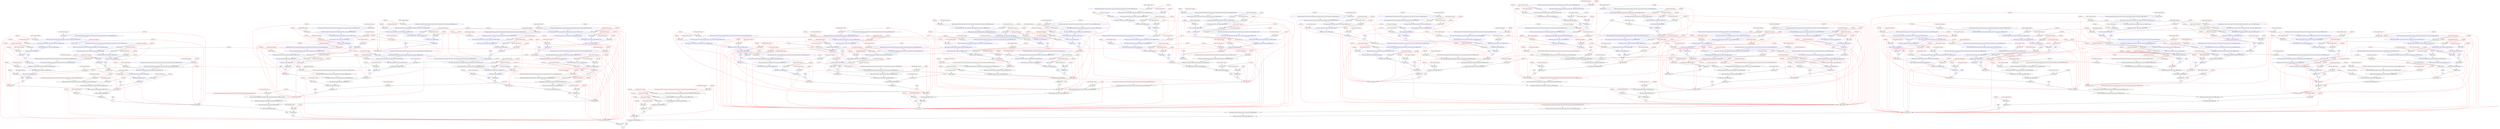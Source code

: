 digraph ArvoreProvadoGrafo_com_branches_coloridos {
1 [color=red, label="[X1v1]1"];
2 [color=red, label="(X1v1 imp (X2v1 imp q))"];
3 [label="(X2v1 imp q)"];
1 -> 3;
2 -> 3;
5 [color=red, label="[X1v1]1"];
6 [color=red, label="(X1v1 imp (X3v1 imp q))"];
7 [label="(X3v1 imp q)"];
5 -> 7;
6 -> 7;
9 [color=red, label="[X2v2]2"];
10 [color=red, label="(X2v2 imp (X3v2 imp q))"];
11 [label="(X3v2 imp q)"];
9 -> 11;
10 -> 11;
13 [color=red, label="[X1v1]1"];
14 [color=red, label="(X1v1 imp (X4v1 imp q))"];
15 [label="(X4v1 imp q)"];
13 -> 15;
14 -> 15;
17 [color=red, label="[X2v2]2"];
18 [color=red, label="(X2v2 imp (X4v2 imp q))"];
19 [label="(X4v2 imp q)"];
17 -> 19;
18 -> 19;
21 [color=red, label="[X3v3]3"];
22 [color=red, label="(X3v3 imp (X4v3 imp q))"];
23 [label="(X4v3 imp q)"];
21 -> 23;
22 -> 23;
25 [color=red, label="[X1v1]1"];
26 [color=red, label="(X1v1 imp (X5v1 imp q))"];
27 [label="(X5v1 imp q)"];
25 -> 27;
26 -> 27;
29 [color=red, label="[X2v2]2"];
30 [color=red, label="(X2v2 imp (X5v2 imp q))"];
31 [label="(X5v2 imp q)"];
29 -> 31;
30 -> 31;
33 [color=red, label="[X3v3]3"];
34 [color=red, label="(X3v3 imp (X5v3 imp q))"];
35 [label="(X5v3 imp q)"];
33 -> 35;
34 -> 35;
37 [color=red, label="[X4v4]4"];
38 [color=red, label="(X4v4 imp (X5v4 imp q))"];
39 [label="(X5v4 imp q)"];
37 -> 39;
38 -> 39;
41 [color=red, label="[X4v4]4"];
42 [color=red, label="(X4v4 imp (X5v5 imp q))"];
43 [label="(X5v5 imp q)"];
41 -> 43;
42 -> 43;
44 [color=blue, label="(ORX5 imp q)"];
45 -> 44;
27 -> 44;
45 [color=blue, label="(X5v1 imp q) imp ((ORX5 imp q))"];
45 [color=blue, label="(X5v1 imp q) imp ((ORX5 imp q))"];
46 -> 45;
39 -> 45;
46 [color=blue, label="(X5v4 imp q) imp ((X5v1 imp q) imp ((ORX5 imp q)))"];
46 [color=blue, label="(X5v4 imp q) imp ((X5v1 imp q) imp ((ORX5 imp q)))"];
47 -> 46;
31 -> 46;
47 [color=blue, label="(X5v2 imp q) imp ((X5v4 imp q) imp ((X5v1 imp q) imp ((ORX5 imp q))))"];
47 [color=blue, label="(X5v2 imp q) imp ((X5v4 imp q) imp ((X5v1 imp q) imp ((ORX5 imp q))))"];
48 -> 47;
43 -> 47;
48 [color=blue, label="(X5v5 imp q) imp ((X5v2 imp q) imp ((X5v4 imp q) imp ((X5v1 imp q) imp ((ORX5 imp q)))))"];
48 [color=blue, label="(X5v5 imp q) imp ((X5v2 imp q) imp ((X5v4 imp q) imp ((X5v1 imp q) imp ((ORX5 imp q)))))"];
49 [color=blue, label="(X5v3 imp q) imp ((X5v5 imp q) imp ((X5v2 imp q) imp ((X5v4 imp q) imp ((X5v1 imp q) imp ((ORX5 imp q))))))"];
49 -> 48;
35 -> 48;
50 [color=blue, label=ORX5];
51 [color=blue, label=q];
50 -> 51;
44 -> 51;
52 [label="(X4v4 imp q) 4"];
51 -> 52;
53 [color=red, label="[X3v3]3"];
54 [color=red, label="(X3v3 imp (X4v5 imp q))"];
55 [label="(X4v5 imp q)"];
53 -> 55;
54 -> 55;
56 [color=blue, label="(ORX4 imp q)"];
57 -> 56;
55 -> 56;
57 [color=blue, label="(X4v5 imp q) imp ((ORX4 imp q))"];
57 [color=blue, label="(X4v5 imp q) imp ((ORX4 imp q))"];
58 -> 57;
19 -> 57;
58 [color=blue, label="(X4v2 imp q) imp ((X4v5 imp q) imp ((ORX4 imp q)))"];
58 [color=blue, label="(X4v2 imp q) imp ((X4v5 imp q) imp ((ORX4 imp q)))"];
59 -> 58;
52 -> 58;
59 [color=blue, label="(X4v4 imp q) imp ((X4v2 imp q) imp ((X4v5 imp q) imp ((ORX4 imp q))))"];
59 [color=blue, label="(X4v4 imp q) imp ((X4v2 imp q) imp ((X4v5 imp q) imp ((ORX4 imp q))))"];
60 -> 59;
15 -> 59;
60 [color=blue, label="(X4v1 imp q) imp ((X4v4 imp q) imp ((X4v2 imp q) imp ((X4v5 imp q) imp ((ORX4 imp q)))))"];
60 [color=blue, label="(X4v1 imp q) imp ((X4v4 imp q) imp ((X4v2 imp q) imp ((X4v5 imp q) imp ((ORX4 imp q)))))"];
61 [color=blue, label="(X4v3 imp q) imp ((X4v1 imp q) imp ((X4v4 imp q) imp ((X4v2 imp q) imp ((X4v5 imp q) imp ((ORX4 imp q))))))"];
61 -> 60;
23 -> 60;
62 [color=blue, label=ORX4];
63 [color=blue, label=q];
62 -> 63;
56 -> 63;
64 [label="(X3v3 imp q) 3"];
63 -> 64;
65 [color=red, label="[X1v1]1"];
66 [color=red, label="(X1v1 imp (X4v1 imp q))"];
67 [label="(X4v1 imp q)"];
65 -> 67;
66 -> 67;
69 [color=red, label="[X2v2]2"];
70 [color=red, label="(X2v2 imp (X4v2 imp q))"];
71 [label="(X4v2 imp q)"];
69 -> 71;
70 -> 71;
73 [color=red, label="[X1v1]1"];
74 [color=red, label="(X1v1 imp (X5v1 imp q))"];
75 [label="(X5v1 imp q)"];
73 -> 75;
74 -> 75;
77 [color=red, label="[X2v2]2"];
78 [color=red, label="(X2v2 imp (X5v2 imp q))"];
79 [label="(X5v2 imp q)"];
77 -> 79;
78 -> 79;
81 [color=red, label="[X4v3]6"];
82 [color=red, label="(X4v3 imp (X5v3 imp q))"];
83 [label="(X5v3 imp q)"];
81 -> 83;
82 -> 83;
85 [color=red, label="[X3v4]5"];
86 [color=red, label="(X3v4 imp (X5v4 imp q))"];
87 [label="(X5v4 imp q)"];
85 -> 87;
86 -> 87;
89 [color=red, label="[X4v3]6"];
90 [color=red, label="(X4v3 imp (X5v5 imp q))"];
91 [label="(X5v5 imp q)"];
89 -> 91;
90 -> 91;
92 [color=blue, label="(ORX5 imp q)"];
93 -> 92;
75 -> 92;
93 [color=blue, label="(X5v1 imp q) imp ((ORX5 imp q))"];
93 [color=blue, label="(X5v1 imp q) imp ((ORX5 imp q))"];
94 -> 93;
87 -> 93;
94 [color=blue, label="(X5v4 imp q) imp ((X5v1 imp q) imp ((ORX5 imp q)))"];
94 [color=blue, label="(X5v4 imp q) imp ((X5v1 imp q) imp ((ORX5 imp q)))"];
95 -> 94;
79 -> 94;
95 [color=blue, label="(X5v2 imp q) imp ((X5v4 imp q) imp ((X5v1 imp q) imp ((ORX5 imp q))))"];
95 [color=blue, label="(X5v2 imp q) imp ((X5v4 imp q) imp ((X5v1 imp q) imp ((ORX5 imp q))))"];
96 -> 95;
91 -> 95;
96 [color=blue, label="(X5v5 imp q) imp ((X5v2 imp q) imp ((X5v4 imp q) imp ((X5v1 imp q) imp ((ORX5 imp q)))))"];
96 [color=blue, label="(X5v5 imp q) imp ((X5v2 imp q) imp ((X5v4 imp q) imp ((X5v1 imp q) imp ((ORX5 imp q)))))"];
97 [color=blue, label="(X5v3 imp q) imp ((X5v5 imp q) imp ((X5v2 imp q) imp ((X5v4 imp q) imp ((X5v1 imp q) imp ((ORX5 imp q))))))"];
97 -> 96;
83 -> 96;
98 [color=blue, label=ORX5];
99 [color=blue, label=q];
98 -> 99;
92 -> 99;
100 [label="(X4v3 imp q) 6"];
99 -> 100;
101 [color=red, label="[X3v4]5"];
102 [color=red, label="(X3v4 imp (X4v4 imp q))"];
103 [label="(X4v4 imp q)"];
101 -> 103;
102 -> 103;
105 [color=red, label="[X3v4]5"];
106 [color=red, label="(X3v4 imp (X4v5 imp q))"];
107 [label="(X4v5 imp q)"];
105 -> 107;
106 -> 107;
108 [color=blue, label="(ORX4 imp q)"];
109 -> 108;
107 -> 108;
109 [color=blue, label="(X4v5 imp q) imp ((ORX4 imp q))"];
109 [color=blue, label="(X4v5 imp q) imp ((ORX4 imp q))"];
110 -> 109;
71 -> 109;
110 [color=blue, label="(X4v2 imp q) imp ((X4v5 imp q) imp ((ORX4 imp q)))"];
110 [color=blue, label="(X4v2 imp q) imp ((X4v5 imp q) imp ((ORX4 imp q)))"];
111 -> 110;
103 -> 110;
111 [color=blue, label="(X4v4 imp q) imp ((X4v2 imp q) imp ((X4v5 imp q) imp ((ORX4 imp q))))"];
111 [color=blue, label="(X4v4 imp q) imp ((X4v2 imp q) imp ((X4v5 imp q) imp ((ORX4 imp q))))"];
112 -> 111;
67 -> 111;
112 [color=blue, label="(X4v1 imp q) imp ((X4v4 imp q) imp ((X4v2 imp q) imp ((X4v5 imp q) imp ((ORX4 imp q)))))"];
112 [color=blue, label="(X4v1 imp q) imp ((X4v4 imp q) imp ((X4v2 imp q) imp ((X4v5 imp q) imp ((ORX4 imp q)))))"];
113 [color=blue, label="(X4v3 imp q) imp ((X4v1 imp q) imp ((X4v4 imp q) imp ((X4v2 imp q) imp ((X4v5 imp q) imp ((ORX4 imp q))))))"];
113 -> 112;
100 -> 112;
114 [color=blue, label=ORX4];
115 [color=blue, label=q];
114 -> 115;
108 -> 115;
116 [label="(X3v4 imp q) 5"];
115 -> 116;
117 [color=red, label="[X2v2]2"];
118 [color=red, label="(X2v2 imp (X3v5 imp q))"];
119 [label="(X3v5 imp q)"];
117 -> 119;
118 -> 119;
120 [label="(ORX3 imp q)"];
121 -> 120;
11 -> 120;
121 [label="(X3v2 imp q) imp ((ORX3 imp q))"];
121 [label="(X3v2 imp q) imp ((ORX3 imp q))"];
122 -> 121;
7 -> 121;
122 [label="(X3v1 imp q) imp ((X3v2 imp q) imp ((ORX3 imp q)))"];
122 [label="(X3v1 imp q) imp ((X3v2 imp q) imp ((ORX3 imp q)))"];
123 -> 122;
116 -> 122;
123 [label="(X3v4 imp q) imp ((X3v1 imp q) imp ((X3v2 imp q) imp ((ORX3 imp q))))"];
123 [label="(X3v4 imp q) imp ((X3v1 imp q) imp ((X3v2 imp q) imp ((ORX3 imp q))))"];
124 -> 123;
64 -> 123;
124 [label="(X3v3 imp q) imp ((X3v4 imp q) imp ((X3v1 imp q) imp ((X3v2 imp q) imp ((ORX3 imp q)))))"];
124 [label="(X3v3 imp q) imp ((X3v4 imp q) imp ((X3v1 imp q) imp ((X3v2 imp q) imp ((ORX3 imp q)))))"];
125 [color=red, label="(X3v5 imp q) imp ((X3v3 imp q) imp ((X3v4 imp q) imp ((X3v1 imp q) imp ((X3v2 imp q) imp ((ORX3 imp q))))))"];
125 -> 124;
119 -> 124;
126 [color=red, label=ORX3];
127 [label=q];
126 -> 127;
120 -> 127;
128 [label="(X2v2 imp q) 2"];
127 -> 128;
129 [color=red, label="[X1v1]1"];
130 [color=red, label="(X1v1 imp (X3v1 imp q))"];
131 [label="(X3v1 imp q)"];
129 -> 131;
130 -> 131;
133 [color=red, label="[X1v1]1"];
134 [color=red, label="(X1v1 imp (X4v1 imp q))"];
135 [label="(X4v1 imp q)"];
133 -> 135;
134 -> 135;
137 [color=red, label="[X3v2]8"];
138 [color=red, label="(X3v2 imp (X4v2 imp q))"];
139 [label="(X4v2 imp q)"];
137 -> 139;
138 -> 139;
141 [color=red, label="[X2v3]7"];
142 [color=red, label="(X2v3 imp (X4v3 imp q))"];
143 [label="(X4v3 imp q)"];
141 -> 143;
142 -> 143;
145 [color=red, label="[X1v1]1"];
146 [color=red, label="(X1v1 imp (X5v1 imp q))"];
147 [label="(X5v1 imp q)"];
145 -> 147;
146 -> 147;
149 [color=red, label="[X3v2]8"];
150 [color=red, label="(X3v2 imp (X5v2 imp q))"];
151 [label="(X5v2 imp q)"];
149 -> 151;
150 -> 151;
153 [color=red, label="[X2v3]7"];
154 [color=red, label="(X2v3 imp (X5v3 imp q))"];
155 [label="(X5v3 imp q)"];
153 -> 155;
154 -> 155;
157 [color=red, label="[X4v4]9"];
158 [color=red, label="(X4v4 imp (X5v4 imp q))"];
159 [label="(X5v4 imp q)"];
157 -> 159;
158 -> 159;
161 [color=red, label="[X4v4]9"];
162 [color=red, label="(X4v4 imp (X5v5 imp q))"];
163 [label="(X5v5 imp q)"];
161 -> 163;
162 -> 163;
164 [color=blue, label="(ORX5 imp q)"];
165 -> 164;
147 -> 164;
165 [color=blue, label="(X5v1 imp q) imp ((ORX5 imp q))"];
165 [color=blue, label="(X5v1 imp q) imp ((ORX5 imp q))"];
166 -> 165;
159 -> 165;
166 [color=blue, label="(X5v4 imp q) imp ((X5v1 imp q) imp ((ORX5 imp q)))"];
166 [color=blue, label="(X5v4 imp q) imp ((X5v1 imp q) imp ((ORX5 imp q)))"];
167 -> 166;
151 -> 166;
167 [color=blue, label="(X5v2 imp q) imp ((X5v4 imp q) imp ((X5v1 imp q) imp ((ORX5 imp q))))"];
167 [color=blue, label="(X5v2 imp q) imp ((X5v4 imp q) imp ((X5v1 imp q) imp ((ORX5 imp q))))"];
168 -> 167;
163 -> 167;
168 [color=blue, label="(X5v5 imp q) imp ((X5v2 imp q) imp ((X5v4 imp q) imp ((X5v1 imp q) imp ((ORX5 imp q)))))"];
168 [color=blue, label="(X5v5 imp q) imp ((X5v2 imp q) imp ((X5v4 imp q) imp ((X5v1 imp q) imp ((ORX5 imp q)))))"];
169 [color=blue, label="(X5v3 imp q) imp ((X5v5 imp q) imp ((X5v2 imp q) imp ((X5v4 imp q) imp ((X5v1 imp q) imp ((ORX5 imp q))))))"];
169 -> 168;
155 -> 168;
170 [color=blue, label=ORX5];
171 [color=blue, label=q];
170 -> 171;
164 -> 171;
172 [label="(X4v4 imp q) 9"];
171 -> 172;
173 [color=red, label="[X3v2]8"];
174 [color=red, label="(X3v2 imp (X4v5 imp q))"];
175 [label="(X4v5 imp q)"];
173 -> 175;
174 -> 175;
176 [color=blue, label="(ORX4 imp q)"];
177 -> 176;
175 -> 176;
177 [color=blue, label="(X4v5 imp q) imp ((ORX4 imp q))"];
177 [color=blue, label="(X4v5 imp q) imp ((ORX4 imp q))"];
178 -> 177;
139 -> 177;
178 [color=blue, label="(X4v2 imp q) imp ((X4v5 imp q) imp ((ORX4 imp q)))"];
178 [color=blue, label="(X4v2 imp q) imp ((X4v5 imp q) imp ((ORX4 imp q)))"];
179 -> 178;
172 -> 178;
179 [color=blue, label="(X4v4 imp q) imp ((X4v2 imp q) imp ((X4v5 imp q) imp ((ORX4 imp q))))"];
179 [color=blue, label="(X4v4 imp q) imp ((X4v2 imp q) imp ((X4v5 imp q) imp ((ORX4 imp q))))"];
180 -> 179;
135 -> 179;
180 [color=blue, label="(X4v1 imp q) imp ((X4v4 imp q) imp ((X4v2 imp q) imp ((X4v5 imp q) imp ((ORX4 imp q)))))"];
180 [color=blue, label="(X4v1 imp q) imp ((X4v4 imp q) imp ((X4v2 imp q) imp ((X4v5 imp q) imp ((ORX4 imp q)))))"];
181 [color=blue, label="(X4v3 imp q) imp ((X4v1 imp q) imp ((X4v4 imp q) imp ((X4v2 imp q) imp ((X4v5 imp q) imp ((ORX4 imp q))))))"];
181 -> 180;
143 -> 180;
182 [color=blue, label=ORX4];
183 [color=blue, label=q];
182 -> 183;
176 -> 183;
184 [label="(X3v2 imp q) 8"];
183 -> 184;
185 [color=red, label="[X2v3]7"];
186 [color=red, label="(X2v3 imp (X3v3 imp q))"];
187 [label="(X3v3 imp q)"];
185 -> 187;
186 -> 187;
189 [color=red, label="[X1v1]1"];
190 [color=red, label="(X1v1 imp (X4v1 imp q))"];
191 [label="(X4v1 imp q)"];
189 -> 191;
190 -> 191;
193 [color=red, label="[X1v1]1"];
194 [color=red, label="(X1v1 imp (X5v1 imp q))"];
195 [label="(X5v1 imp q)"];
193 -> 195;
194 -> 195;
197 [color=red, label="[X4v2]11"];
198 [color=red, label="(X4v2 imp (X5v2 imp q))"];
199 [label="(X5v2 imp q)"];
197 -> 199;
198 -> 199;
201 [color=red, label="[X2v3]7"];
202 [color=red, label="(X2v3 imp (X5v3 imp q))"];
203 [label="(X5v3 imp q)"];
201 -> 203;
202 -> 203;
205 [color=red, label="[X3v4]10"];
206 [color=red, label="(X3v4 imp (X5v4 imp q))"];
207 [label="(X5v4 imp q)"];
205 -> 207;
206 -> 207;
209 [color=red, label="[X4v2]11"];
210 [color=red, label="(X4v2 imp (X5v5 imp q))"];
211 [label="(X5v5 imp q)"];
209 -> 211;
210 -> 211;
212 [color=blue, label="(ORX5 imp q)"];
213 -> 212;
195 -> 212;
213 [color=blue, label="(X5v1 imp q) imp ((ORX5 imp q))"];
213 [color=blue, label="(X5v1 imp q) imp ((ORX5 imp q))"];
214 -> 213;
207 -> 213;
214 [color=blue, label="(X5v4 imp q) imp ((X5v1 imp q) imp ((ORX5 imp q)))"];
214 [color=blue, label="(X5v4 imp q) imp ((X5v1 imp q) imp ((ORX5 imp q)))"];
215 -> 214;
199 -> 214;
215 [color=blue, label="(X5v2 imp q) imp ((X5v4 imp q) imp ((X5v1 imp q) imp ((ORX5 imp q))))"];
215 [color=blue, label="(X5v2 imp q) imp ((X5v4 imp q) imp ((X5v1 imp q) imp ((ORX5 imp q))))"];
216 -> 215;
211 -> 215;
216 [color=blue, label="(X5v5 imp q) imp ((X5v2 imp q) imp ((X5v4 imp q) imp ((X5v1 imp q) imp ((ORX5 imp q)))))"];
216 [color=blue, label="(X5v5 imp q) imp ((X5v2 imp q) imp ((X5v4 imp q) imp ((X5v1 imp q) imp ((ORX5 imp q)))))"];
217 [color=blue, label="(X5v3 imp q) imp ((X5v5 imp q) imp ((X5v2 imp q) imp ((X5v4 imp q) imp ((X5v1 imp q) imp ((ORX5 imp q))))))"];
217 -> 216;
203 -> 216;
218 [color=blue, label=ORX5];
219 [color=blue, label=q];
218 -> 219;
212 -> 219;
220 [label="(X4v2 imp q) 11"];
219 -> 220;
221 [color=red, label="[X2v3]7"];
222 [color=red, label="(X2v3 imp (X4v3 imp q))"];
223 [label="(X4v3 imp q)"];
221 -> 223;
222 -> 223;
225 [color=red, label="[X3v4]10"];
226 [color=red, label="(X3v4 imp (X4v4 imp q))"];
227 [label="(X4v4 imp q)"];
225 -> 227;
226 -> 227;
229 [color=red, label="[X3v4]10"];
230 [color=red, label="(X3v4 imp (X4v5 imp q))"];
231 [label="(X4v5 imp q)"];
229 -> 231;
230 -> 231;
232 [color=blue, label="(ORX4 imp q)"];
233 -> 232;
231 -> 232;
233 [color=blue, label="(X4v5 imp q) imp ((ORX4 imp q))"];
233 [color=blue, label="(X4v5 imp q) imp ((ORX4 imp q))"];
234 -> 233;
220 -> 233;
234 [color=blue, label="(X4v2 imp q) imp ((X4v5 imp q) imp ((ORX4 imp q)))"];
234 [color=blue, label="(X4v2 imp q) imp ((X4v5 imp q) imp ((ORX4 imp q)))"];
235 -> 234;
227 -> 234;
235 [color=blue, label="(X4v4 imp q) imp ((X4v2 imp q) imp ((X4v5 imp q) imp ((ORX4 imp q))))"];
235 [color=blue, label="(X4v4 imp q) imp ((X4v2 imp q) imp ((X4v5 imp q) imp ((ORX4 imp q))))"];
236 -> 235;
191 -> 235;
236 [color=blue, label="(X4v1 imp q) imp ((X4v4 imp q) imp ((X4v2 imp q) imp ((X4v5 imp q) imp ((ORX4 imp q)))))"];
236 [color=blue, label="(X4v1 imp q) imp ((X4v4 imp q) imp ((X4v2 imp q) imp ((X4v5 imp q) imp ((ORX4 imp q)))))"];
237 [color=blue, label="(X4v3 imp q) imp ((X4v1 imp q) imp ((X4v4 imp q) imp ((X4v2 imp q) imp ((X4v5 imp q) imp ((ORX4 imp q))))))"];
237 -> 236;
223 -> 236;
238 [color=blue, label=ORX4];
239 [color=blue, label=q];
238 -> 239;
232 -> 239;
240 [label="(X3v4 imp q) 10"];
239 -> 240;
241 [color=red, label="[X2v3]7"];
242 [color=red, label="(X2v3 imp (X3v5 imp q))"];
243 [label="(X3v5 imp q)"];
241 -> 243;
242 -> 243;
244 [label="(ORX3 imp q)"];
245 -> 244;
184 -> 244;
245 [label="(X3v2 imp q) imp ((ORX3 imp q))"];
245 [label="(X3v2 imp q) imp ((ORX3 imp q))"];
246 -> 245;
131 -> 245;
246 [label="(X3v1 imp q) imp ((X3v2 imp q) imp ((ORX3 imp q)))"];
246 [label="(X3v1 imp q) imp ((X3v2 imp q) imp ((ORX3 imp q)))"];
247 -> 246;
240 -> 246;
247 [label="(X3v4 imp q) imp ((X3v1 imp q) imp ((X3v2 imp q) imp ((ORX3 imp q))))"];
247 [label="(X3v4 imp q) imp ((X3v1 imp q) imp ((X3v2 imp q) imp ((ORX3 imp q))))"];
248 -> 247;
187 -> 247;
248 [label="(X3v3 imp q) imp ((X3v4 imp q) imp ((X3v1 imp q) imp ((X3v2 imp q) imp ((ORX3 imp q)))))"];
248 [label="(X3v3 imp q) imp ((X3v4 imp q) imp ((X3v1 imp q) imp ((X3v2 imp q) imp ((ORX3 imp q)))))"];
249 [color=red, label="(X3v5 imp q) imp ((X3v3 imp q) imp ((X3v4 imp q) imp ((X3v1 imp q) imp ((X3v2 imp q) imp ((ORX3 imp q))))))"];
249 -> 248;
243 -> 248;
250 [color=red, label=ORX3];
251 [label=q];
250 -> 251;
244 -> 251;
252 [label="(X2v3 imp q) 7"];
251 -> 252;
253 [color=red, label="[X1v1]1"];
254 [color=red, label="(X1v1 imp (X3v1 imp q))"];
255 [label="(X3v1 imp q)"];
253 -> 255;
254 -> 255;
257 [color=red, label="[X1v1]1"];
258 [color=red, label="(X1v1 imp (X4v1 imp q))"];
259 [label="(X4v1 imp q)"];
257 -> 259;
258 -> 259;
261 [color=red, label="[X3v2]13"];
262 [color=red, label="(X3v2 imp (X4v2 imp q))"];
263 [label="(X4v2 imp q)"];
261 -> 263;
262 -> 263;
265 [color=red, label="[X1v1]1"];
266 [color=red, label="(X1v1 imp (X5v1 imp q))"];
267 [label="(X5v1 imp q)"];
265 -> 267;
266 -> 267;
269 [color=red, label="[X3v2]13"];
270 [color=red, label="(X3v2 imp (X5v2 imp q))"];
271 [label="(X5v2 imp q)"];
269 -> 271;
270 -> 271;
273 [color=red, label="[X4v3]14"];
274 [color=red, label="(X4v3 imp (X5v3 imp q))"];
275 [label="(X5v3 imp q)"];
273 -> 275;
274 -> 275;
277 [color=red, label="[X2v4]12"];
278 [color=red, label="(X2v4 imp (X5v4 imp q))"];
279 [label="(X5v4 imp q)"];
277 -> 279;
278 -> 279;
281 [color=red, label="[X4v3]14"];
282 [color=red, label="(X4v3 imp (X5v5 imp q))"];
283 [label="(X5v5 imp q)"];
281 -> 283;
282 -> 283;
284 [color=blue, label="(ORX5 imp q)"];
285 -> 284;
267 -> 284;
285 [color=blue, label="(X5v1 imp q) imp ((ORX5 imp q))"];
285 [color=blue, label="(X5v1 imp q) imp ((ORX5 imp q))"];
286 -> 285;
279 -> 285;
286 [color=blue, label="(X5v4 imp q) imp ((X5v1 imp q) imp ((ORX5 imp q)))"];
286 [color=blue, label="(X5v4 imp q) imp ((X5v1 imp q) imp ((ORX5 imp q)))"];
287 -> 286;
271 -> 286;
287 [color=blue, label="(X5v2 imp q) imp ((X5v4 imp q) imp ((X5v1 imp q) imp ((ORX5 imp q))))"];
287 [color=blue, label="(X5v2 imp q) imp ((X5v4 imp q) imp ((X5v1 imp q) imp ((ORX5 imp q))))"];
288 -> 287;
283 -> 287;
288 [color=blue, label="(X5v5 imp q) imp ((X5v2 imp q) imp ((X5v4 imp q) imp ((X5v1 imp q) imp ((ORX5 imp q)))))"];
288 [color=blue, label="(X5v5 imp q) imp ((X5v2 imp q) imp ((X5v4 imp q) imp ((X5v1 imp q) imp ((ORX5 imp q)))))"];
289 [color=blue, label="(X5v3 imp q) imp ((X5v5 imp q) imp ((X5v2 imp q) imp ((X5v4 imp q) imp ((X5v1 imp q) imp ((ORX5 imp q))))))"];
289 -> 288;
275 -> 288;
290 [color=blue, label=ORX5];
291 [color=blue, label=q];
290 -> 291;
284 -> 291;
292 [label="(X4v3 imp q) 14"];
291 -> 292;
293 [color=red, label="[X2v4]12"];
294 [color=red, label="(X2v4 imp (X4v4 imp q))"];
295 [label="(X4v4 imp q)"];
293 -> 295;
294 -> 295;
297 [color=red, label="[X3v2]13"];
298 [color=red, label="(X3v2 imp (X4v5 imp q))"];
299 [label="(X4v5 imp q)"];
297 -> 299;
298 -> 299;
300 [color=blue, label="(ORX4 imp q)"];
301 -> 300;
299 -> 300;
301 [color=blue, label="(X4v5 imp q) imp ((ORX4 imp q))"];
301 [color=blue, label="(X4v5 imp q) imp ((ORX4 imp q))"];
302 -> 301;
263 -> 301;
302 [color=blue, label="(X4v2 imp q) imp ((X4v5 imp q) imp ((ORX4 imp q)))"];
302 [color=blue, label="(X4v2 imp q) imp ((X4v5 imp q) imp ((ORX4 imp q)))"];
303 -> 302;
295 -> 302;
303 [color=blue, label="(X4v4 imp q) imp ((X4v2 imp q) imp ((X4v5 imp q) imp ((ORX4 imp q))))"];
303 [color=blue, label="(X4v4 imp q) imp ((X4v2 imp q) imp ((X4v5 imp q) imp ((ORX4 imp q))))"];
304 -> 303;
259 -> 303;
304 [color=blue, label="(X4v1 imp q) imp ((X4v4 imp q) imp ((X4v2 imp q) imp ((X4v5 imp q) imp ((ORX4 imp q)))))"];
304 [color=blue, label="(X4v1 imp q) imp ((X4v4 imp q) imp ((X4v2 imp q) imp ((X4v5 imp q) imp ((ORX4 imp q)))))"];
305 [color=blue, label="(X4v3 imp q) imp ((X4v1 imp q) imp ((X4v4 imp q) imp ((X4v2 imp q) imp ((X4v5 imp q) imp ((ORX4 imp q))))))"];
305 -> 304;
292 -> 304;
306 [color=blue, label=ORX4];
307 [color=blue, label=q];
306 -> 307;
300 -> 307;
308 [label="(X3v2 imp q) 13"];
307 -> 308;
309 [color=red, label="[X1v1]1"];
310 [color=red, label="(X1v1 imp (X4v1 imp q))"];
311 [label="(X4v1 imp q)"];
309 -> 311;
310 -> 311;
313 [color=red, label="[X1v1]1"];
314 [color=red, label="(X1v1 imp (X5v1 imp q))"];
315 [label="(X5v1 imp q)"];
313 -> 315;
314 -> 315;
317 [color=red, label="[X4v2]16"];
318 [color=red, label="(X4v2 imp (X5v2 imp q))"];
319 [label="(X5v2 imp q)"];
317 -> 319;
318 -> 319;
321 [color=red, label="[X3v3]15"];
322 [color=red, label="(X3v3 imp (X5v3 imp q))"];
323 [label="(X5v3 imp q)"];
321 -> 323;
322 -> 323;
325 [color=red, label="[X2v4]12"];
326 [color=red, label="(X2v4 imp (X5v4 imp q))"];
327 [label="(X5v4 imp q)"];
325 -> 327;
326 -> 327;
329 [color=red, label="[X4v2]16"];
330 [color=red, label="(X4v2 imp (X5v5 imp q))"];
331 [label="(X5v5 imp q)"];
329 -> 331;
330 -> 331;
332 [color=blue, label="(ORX5 imp q)"];
333 -> 332;
315 -> 332;
333 [color=blue, label="(X5v1 imp q) imp ((ORX5 imp q))"];
333 [color=blue, label="(X5v1 imp q) imp ((ORX5 imp q))"];
334 -> 333;
327 -> 333;
334 [color=blue, label="(X5v4 imp q) imp ((X5v1 imp q) imp ((ORX5 imp q)))"];
334 [color=blue, label="(X5v4 imp q) imp ((X5v1 imp q) imp ((ORX5 imp q)))"];
335 -> 334;
319 -> 334;
335 [color=blue, label="(X5v2 imp q) imp ((X5v4 imp q) imp ((X5v1 imp q) imp ((ORX5 imp q))))"];
335 [color=blue, label="(X5v2 imp q) imp ((X5v4 imp q) imp ((X5v1 imp q) imp ((ORX5 imp q))))"];
336 -> 335;
331 -> 335;
336 [color=blue, label="(X5v5 imp q) imp ((X5v2 imp q) imp ((X5v4 imp q) imp ((X5v1 imp q) imp ((ORX5 imp q)))))"];
336 [color=blue, label="(X5v5 imp q) imp ((X5v2 imp q) imp ((X5v4 imp q) imp ((X5v1 imp q) imp ((ORX5 imp q)))))"];
337 [color=blue, label="(X5v3 imp q) imp ((X5v5 imp q) imp ((X5v2 imp q) imp ((X5v4 imp q) imp ((X5v1 imp q) imp ((ORX5 imp q))))))"];
337 -> 336;
323 -> 336;
338 [color=blue, label=ORX5];
339 [color=blue, label=q];
338 -> 339;
332 -> 339;
340 [label="(X4v2 imp q) 16"];
339 -> 340;
341 [color=red, label="[X3v3]15"];
342 [color=red, label="(X3v3 imp (X4v3 imp q))"];
343 [label="(X4v3 imp q)"];
341 -> 343;
342 -> 343;
345 [color=red, label="[X2v4]12"];
346 [color=red, label="(X2v4 imp (X4v4 imp q))"];
347 [label="(X4v4 imp q)"];
345 -> 347;
346 -> 347;
349 [color=red, label="[X3v3]15"];
350 [color=red, label="(X3v3 imp (X4v5 imp q))"];
351 [label="(X4v5 imp q)"];
349 -> 351;
350 -> 351;
352 [color=blue, label="(ORX4 imp q)"];
353 -> 352;
351 -> 352;
353 [color=blue, label="(X4v5 imp q) imp ((ORX4 imp q))"];
353 [color=blue, label="(X4v5 imp q) imp ((ORX4 imp q))"];
354 -> 353;
340 -> 353;
354 [color=blue, label="(X4v2 imp q) imp ((X4v5 imp q) imp ((ORX4 imp q)))"];
354 [color=blue, label="(X4v2 imp q) imp ((X4v5 imp q) imp ((ORX4 imp q)))"];
355 -> 354;
347 -> 354;
355 [color=blue, label="(X4v4 imp q) imp ((X4v2 imp q) imp ((X4v5 imp q) imp ((ORX4 imp q))))"];
355 [color=blue, label="(X4v4 imp q) imp ((X4v2 imp q) imp ((X4v5 imp q) imp ((ORX4 imp q))))"];
356 -> 355;
311 -> 355;
356 [color=blue, label="(X4v1 imp q) imp ((X4v4 imp q) imp ((X4v2 imp q) imp ((X4v5 imp q) imp ((ORX4 imp q)))))"];
356 [color=blue, label="(X4v1 imp q) imp ((X4v4 imp q) imp ((X4v2 imp q) imp ((X4v5 imp q) imp ((ORX4 imp q)))))"];
357 [color=blue, label="(X4v3 imp q) imp ((X4v1 imp q) imp ((X4v4 imp q) imp ((X4v2 imp q) imp ((X4v5 imp q) imp ((ORX4 imp q))))))"];
357 -> 356;
343 -> 356;
358 [color=blue, label=ORX4];
359 [color=blue, label=q];
358 -> 359;
352 -> 359;
360 [label="(X3v3 imp q) 15"];
359 -> 360;
361 [color=red, label="[X2v4]12"];
362 [color=red, label="(X2v4 imp (X3v4 imp q))"];
363 [label="(X3v4 imp q)"];
361 -> 363;
362 -> 363;
365 [color=red, label="[X2v4]12"];
366 [color=red, label="(X2v4 imp (X3v5 imp q))"];
367 [label="(X3v5 imp q)"];
365 -> 367;
366 -> 367;
368 [label="(ORX3 imp q)"];
369 -> 368;
308 -> 368;
369 [label="(X3v2 imp q) imp ((ORX3 imp q))"];
369 [label="(X3v2 imp q) imp ((ORX3 imp q))"];
370 -> 369;
255 -> 369;
370 [label="(X3v1 imp q) imp ((X3v2 imp q) imp ((ORX3 imp q)))"];
370 [label="(X3v1 imp q) imp ((X3v2 imp q) imp ((ORX3 imp q)))"];
371 -> 370;
363 -> 370;
371 [label="(X3v4 imp q) imp ((X3v1 imp q) imp ((X3v2 imp q) imp ((ORX3 imp q))))"];
371 [label="(X3v4 imp q) imp ((X3v1 imp q) imp ((X3v2 imp q) imp ((ORX3 imp q))))"];
372 -> 371;
360 -> 371;
372 [label="(X3v3 imp q) imp ((X3v4 imp q) imp ((X3v1 imp q) imp ((X3v2 imp q) imp ((ORX3 imp q)))))"];
372 [label="(X3v3 imp q) imp ((X3v4 imp q) imp ((X3v1 imp q) imp ((X3v2 imp q) imp ((ORX3 imp q)))))"];
373 [color=red, label="(X3v5 imp q) imp ((X3v3 imp q) imp ((X3v4 imp q) imp ((X3v1 imp q) imp ((X3v2 imp q) imp ((ORX3 imp q))))))"];
373 -> 372;
367 -> 372;
374 [color=red, label=ORX3];
375 [label=q];
374 -> 375;
368 -> 375;
376 [label="(X2v4 imp q) 12"];
375 -> 376;
377 [color=red, label="[X1v1]1"];
378 [color=red, label="(X1v1 imp (X2v5 imp q))"];
379 [label="(X2v5 imp q)"];
377 -> 379;
378 -> 379;
380 [label="(ORX2 imp q)"];
381 -> 380;
379 -> 380;
381 [label="(X2v5 imp q) imp ((ORX2 imp q))"];
381 [label="(X2v5 imp q) imp ((ORX2 imp q))"];
382 -> 381;
252 -> 381;
382 [label="(X2v3 imp q) imp ((X2v5 imp q) imp ((ORX2 imp q)))"];
382 [label="(X2v3 imp q) imp ((X2v5 imp q) imp ((ORX2 imp q)))"];
383 -> 382;
376 -> 382;
383 [label="(X2v4 imp q) imp ((X2v3 imp q) imp ((X2v5 imp q) imp ((ORX2 imp q))))"];
383 [label="(X2v4 imp q) imp ((X2v3 imp q) imp ((X2v5 imp q) imp ((ORX2 imp q))))"];
384 -> 383;
3 -> 383;
384 [label="(X2v1 imp q) imp ((X2v4 imp q) imp ((X2v3 imp q) imp ((X2v5 imp q) imp ((ORX2 imp q)))))"];
384 [label="(X2v1 imp q) imp ((X2v4 imp q) imp ((X2v3 imp q) imp ((X2v5 imp q) imp ((ORX2 imp q)))))"];
385 [color=red, label="(X2v2 imp q) imp ((X2v1 imp q) imp ((X2v4 imp q) imp ((X2v3 imp q) imp ((X2v5 imp q) imp ((ORX2 imp q))))))"];
385 -> 384;
128 -> 384;
386 [color=red, label=ORX2];
387 [label=q];
386 -> 387;
380 -> 387;
388 [label="(X1v1 imp q) 1"];
387 -> 388;
389 [color=red, label="[X2v1]19"];
390 [color=red, label="(X2v1 imp (X3v1 imp q))"];
391 [label="(X3v1 imp q)"];
389 -> 391;
390 -> 391;
393 [color=red, label="[X1v2]18"];
394 [color=red, label="(X1v2 imp (X3v2 imp q))"];
395 [label="(X3v2 imp q)"];
393 -> 395;
394 -> 395;
397 [color=red, label="[X2v1]19"];
398 [color=red, label="(X2v1 imp (X4v1 imp q))"];
399 [label="(X4v1 imp q)"];
397 -> 399;
398 -> 399;
401 [color=red, label="[X1v2]18"];
402 [color=red, label="(X1v2 imp (X4v2 imp q))"];
403 [label="(X4v2 imp q)"];
401 -> 403;
402 -> 403;
405 [color=red, label="[X3v3]20"];
406 [color=red, label="(X3v3 imp (X4v3 imp q))"];
407 [label="(X4v3 imp q)"];
405 -> 407;
406 -> 407;
409 [color=red, label="[X2v1]19"];
410 [color=red, label="(X2v1 imp (X5v1 imp q))"];
411 [label="(X5v1 imp q)"];
409 -> 411;
410 -> 411;
413 [color=red, label="[X1v2]18"];
414 [color=red, label="(X1v2 imp (X5v2 imp q))"];
415 [label="(X5v2 imp q)"];
413 -> 415;
414 -> 415;
417 [color=red, label="[X3v3]20"];
418 [color=red, label="(X3v3 imp (X5v3 imp q))"];
419 [label="(X5v3 imp q)"];
417 -> 419;
418 -> 419;
421 [color=red, label="[X4v4]21"];
422 [color=red, label="(X4v4 imp (X5v4 imp q))"];
423 [label="(X5v4 imp q)"];
421 -> 423;
422 -> 423;
425 [color=red, label="[X4v4]21"];
426 [color=red, label="(X4v4 imp (X5v5 imp q))"];
427 [label="(X5v5 imp q)"];
425 -> 427;
426 -> 427;
428 [color=blue, label="(ORX5 imp q)"];
429 -> 428;
411 -> 428;
429 [color=blue, label="(X5v1 imp q) imp ((ORX5 imp q))"];
429 [color=blue, label="(X5v1 imp q) imp ((ORX5 imp q))"];
430 -> 429;
423 -> 429;
430 [color=blue, label="(X5v4 imp q) imp ((X5v1 imp q) imp ((ORX5 imp q)))"];
430 [color=blue, label="(X5v4 imp q) imp ((X5v1 imp q) imp ((ORX5 imp q)))"];
431 -> 430;
415 -> 430;
431 [color=blue, label="(X5v2 imp q) imp ((X5v4 imp q) imp ((X5v1 imp q) imp ((ORX5 imp q))))"];
431 [color=blue, label="(X5v2 imp q) imp ((X5v4 imp q) imp ((X5v1 imp q) imp ((ORX5 imp q))))"];
432 -> 431;
427 -> 431;
432 [color=blue, label="(X5v5 imp q) imp ((X5v2 imp q) imp ((X5v4 imp q) imp ((X5v1 imp q) imp ((ORX5 imp q)))))"];
432 [color=blue, label="(X5v5 imp q) imp ((X5v2 imp q) imp ((X5v4 imp q) imp ((X5v1 imp q) imp ((ORX5 imp q)))))"];
433 [color=blue, label="(X5v3 imp q) imp ((X5v5 imp q) imp ((X5v2 imp q) imp ((X5v4 imp q) imp ((X5v1 imp q) imp ((ORX5 imp q))))))"];
433 -> 432;
419 -> 432;
434 [color=blue, label=ORX5];
435 [color=blue, label=q];
434 -> 435;
428 -> 435;
436 [label="(X4v4 imp q) 21"];
435 -> 436;
437 [color=red, label="[X3v3]20"];
438 [color=red, label="(X3v3 imp (X4v5 imp q))"];
439 [label="(X4v5 imp q)"];
437 -> 439;
438 -> 439;
440 [color=blue, label="(ORX4 imp q)"];
441 -> 440;
439 -> 440;
441 [color=blue, label="(X4v5 imp q) imp ((ORX4 imp q))"];
441 [color=blue, label="(X4v5 imp q) imp ((ORX4 imp q))"];
442 -> 441;
403 -> 441;
442 [color=blue, label="(X4v2 imp q) imp ((X4v5 imp q) imp ((ORX4 imp q)))"];
442 [color=blue, label="(X4v2 imp q) imp ((X4v5 imp q) imp ((ORX4 imp q)))"];
443 -> 442;
436 -> 442;
443 [color=blue, label="(X4v4 imp q) imp ((X4v2 imp q) imp ((X4v5 imp q) imp ((ORX4 imp q))))"];
443 [color=blue, label="(X4v4 imp q) imp ((X4v2 imp q) imp ((X4v5 imp q) imp ((ORX4 imp q))))"];
444 -> 443;
399 -> 443;
444 [color=blue, label="(X4v1 imp q) imp ((X4v4 imp q) imp ((X4v2 imp q) imp ((X4v5 imp q) imp ((ORX4 imp q)))))"];
444 [color=blue, label="(X4v1 imp q) imp ((X4v4 imp q) imp ((X4v2 imp q) imp ((X4v5 imp q) imp ((ORX4 imp q)))))"];
445 [color=blue, label="(X4v3 imp q) imp ((X4v1 imp q) imp ((X4v4 imp q) imp ((X4v2 imp q) imp ((X4v5 imp q) imp ((ORX4 imp q))))))"];
445 -> 444;
407 -> 444;
446 [color=blue, label=ORX4];
447 [color=blue, label=q];
446 -> 447;
440 -> 447;
448 [label="(X3v3 imp q) 20"];
447 -> 448;
449 [color=red, label="[X2v1]19"];
450 [color=red, label="(X2v1 imp (X4v1 imp q))"];
451 [label="(X4v1 imp q)"];
449 -> 451;
450 -> 451;
453 [color=red, label="[X1v2]18"];
454 [color=red, label="(X1v2 imp (X4v2 imp q))"];
455 [label="(X4v2 imp q)"];
453 -> 455;
454 -> 455;
457 [color=red, label="[X2v1]19"];
458 [color=red, label="(X2v1 imp (X5v1 imp q))"];
459 [label="(X5v1 imp q)"];
457 -> 459;
458 -> 459;
461 [color=red, label="[X1v2]18"];
462 [color=red, label="(X1v2 imp (X5v2 imp q))"];
463 [label="(X5v2 imp q)"];
461 -> 463;
462 -> 463;
465 [color=red, label="[X4v3]23"];
466 [color=red, label="(X4v3 imp (X5v3 imp q))"];
467 [label="(X5v3 imp q)"];
465 -> 467;
466 -> 467;
469 [color=red, label="[X3v4]22"];
470 [color=red, label="(X3v4 imp (X5v4 imp q))"];
471 [label="(X5v4 imp q)"];
469 -> 471;
470 -> 471;
473 [color=red, label="[X4v3]23"];
474 [color=red, label="(X4v3 imp (X5v5 imp q))"];
475 [label="(X5v5 imp q)"];
473 -> 475;
474 -> 475;
476 [color=blue, label="(ORX5 imp q)"];
477 -> 476;
459 -> 476;
477 [color=blue, label="(X5v1 imp q) imp ((ORX5 imp q))"];
477 [color=blue, label="(X5v1 imp q) imp ((ORX5 imp q))"];
478 -> 477;
471 -> 477;
478 [color=blue, label="(X5v4 imp q) imp ((X5v1 imp q) imp ((ORX5 imp q)))"];
478 [color=blue, label="(X5v4 imp q) imp ((X5v1 imp q) imp ((ORX5 imp q)))"];
479 -> 478;
463 -> 478;
479 [color=blue, label="(X5v2 imp q) imp ((X5v4 imp q) imp ((X5v1 imp q) imp ((ORX5 imp q))))"];
479 [color=blue, label="(X5v2 imp q) imp ((X5v4 imp q) imp ((X5v1 imp q) imp ((ORX5 imp q))))"];
480 -> 479;
475 -> 479;
480 [color=blue, label="(X5v5 imp q) imp ((X5v2 imp q) imp ((X5v4 imp q) imp ((X5v1 imp q) imp ((ORX5 imp q)))))"];
480 [color=blue, label="(X5v5 imp q) imp ((X5v2 imp q) imp ((X5v4 imp q) imp ((X5v1 imp q) imp ((ORX5 imp q)))))"];
481 [color=blue, label="(X5v3 imp q) imp ((X5v5 imp q) imp ((X5v2 imp q) imp ((X5v4 imp q) imp ((X5v1 imp q) imp ((ORX5 imp q))))))"];
481 -> 480;
467 -> 480;
482 [color=blue, label=ORX5];
483 [color=blue, label=q];
482 -> 483;
476 -> 483;
484 [label="(X4v3 imp q) 23"];
483 -> 484;
485 [color=red, label="[X3v4]22"];
486 [color=red, label="(X3v4 imp (X4v4 imp q))"];
487 [label="(X4v4 imp q)"];
485 -> 487;
486 -> 487;
489 [color=red, label="[X3v4]22"];
490 [color=red, label="(X3v4 imp (X4v5 imp q))"];
491 [label="(X4v5 imp q)"];
489 -> 491;
490 -> 491;
492 [color=blue, label="(ORX4 imp q)"];
493 -> 492;
491 -> 492;
493 [color=blue, label="(X4v5 imp q) imp ((ORX4 imp q))"];
493 [color=blue, label="(X4v5 imp q) imp ((ORX4 imp q))"];
494 -> 493;
455 -> 493;
494 [color=blue, label="(X4v2 imp q) imp ((X4v5 imp q) imp ((ORX4 imp q)))"];
494 [color=blue, label="(X4v2 imp q) imp ((X4v5 imp q) imp ((ORX4 imp q)))"];
495 -> 494;
487 -> 494;
495 [color=blue, label="(X4v4 imp q) imp ((X4v2 imp q) imp ((X4v5 imp q) imp ((ORX4 imp q))))"];
495 [color=blue, label="(X4v4 imp q) imp ((X4v2 imp q) imp ((X4v5 imp q) imp ((ORX4 imp q))))"];
496 -> 495;
451 -> 495;
496 [color=blue, label="(X4v1 imp q) imp ((X4v4 imp q) imp ((X4v2 imp q) imp ((X4v5 imp q) imp ((ORX4 imp q)))))"];
496 [color=blue, label="(X4v1 imp q) imp ((X4v4 imp q) imp ((X4v2 imp q) imp ((X4v5 imp q) imp ((ORX4 imp q)))))"];
497 [color=blue, label="(X4v3 imp q) imp ((X4v1 imp q) imp ((X4v4 imp q) imp ((X4v2 imp q) imp ((X4v5 imp q) imp ((ORX4 imp q))))))"];
497 -> 496;
484 -> 496;
498 [color=blue, label=ORX4];
499 [color=blue, label=q];
498 -> 499;
492 -> 499;
500 [label="(X3v4 imp q) 22"];
499 -> 500;
501 [color=red, label="[X2v1]19"];
502 [color=red, label="(X2v1 imp (X3v5 imp q))"];
503 [label="(X3v5 imp q)"];
501 -> 503;
502 -> 503;
504 [label="(ORX3 imp q)"];
505 -> 504;
395 -> 504;
505 [label="(X3v2 imp q) imp ((ORX3 imp q))"];
505 [label="(X3v2 imp q) imp ((ORX3 imp q))"];
506 -> 505;
391 -> 505;
506 [label="(X3v1 imp q) imp ((X3v2 imp q) imp ((ORX3 imp q)))"];
506 [label="(X3v1 imp q) imp ((X3v2 imp q) imp ((ORX3 imp q)))"];
507 -> 506;
500 -> 506;
507 [label="(X3v4 imp q) imp ((X3v1 imp q) imp ((X3v2 imp q) imp ((ORX3 imp q))))"];
507 [label="(X3v4 imp q) imp ((X3v1 imp q) imp ((X3v2 imp q) imp ((ORX3 imp q))))"];
508 -> 507;
448 -> 507;
508 [label="(X3v3 imp q) imp ((X3v4 imp q) imp ((X3v1 imp q) imp ((X3v2 imp q) imp ((ORX3 imp q)))))"];
508 [label="(X3v3 imp q) imp ((X3v4 imp q) imp ((X3v1 imp q) imp ((X3v2 imp q) imp ((ORX3 imp q)))))"];
509 [color=red, label="(X3v5 imp q) imp ((X3v3 imp q) imp ((X3v4 imp q) imp ((X3v1 imp q) imp ((X3v2 imp q) imp ((ORX3 imp q))))))"];
509 -> 508;
503 -> 508;
510 [color=red, label=ORX3];
511 [label=q];
510 -> 511;
504 -> 511;
512 [label="(X2v1 imp q) 19"];
511 -> 512;
513 [color=red, label="[X1v2]18"];
514 [color=red, label="(X1v2 imp (X2v2 imp q))"];
515 [label="(X2v2 imp q)"];
513 -> 515;
514 -> 515;
517 [color=red, label="[X3v1]25"];
518 [color=red, label="(X3v1 imp (X4v1 imp q))"];
519 [label="(X4v1 imp q)"];
517 -> 519;
518 -> 519;
521 [color=red, label="[X1v2]18"];
522 [color=red, label="(X1v2 imp (X4v2 imp q))"];
523 [label="(X4v2 imp q)"];
521 -> 523;
522 -> 523;
525 [color=red, label="[X2v3]24"];
526 [color=red, label="(X2v3 imp (X4v3 imp q))"];
527 [label="(X4v3 imp q)"];
525 -> 527;
526 -> 527;
529 [color=red, label="[X3v1]25"];
530 [color=red, label="(X3v1 imp (X5v1 imp q))"];
531 [label="(X5v1 imp q)"];
529 -> 531;
530 -> 531;
533 [color=red, label="[X1v2]18"];
534 [color=red, label="(X1v2 imp (X5v2 imp q))"];
535 [label="(X5v2 imp q)"];
533 -> 535;
534 -> 535;
537 [color=red, label="[X2v3]24"];
538 [color=red, label="(X2v3 imp (X5v3 imp q))"];
539 [label="(X5v3 imp q)"];
537 -> 539;
538 -> 539;
541 [color=red, label="[X4v4]26"];
542 [color=red, label="(X4v4 imp (X5v4 imp q))"];
543 [label="(X5v4 imp q)"];
541 -> 543;
542 -> 543;
545 [color=red, label="[X4v4]26"];
546 [color=red, label="(X4v4 imp (X5v5 imp q))"];
547 [label="(X5v5 imp q)"];
545 -> 547;
546 -> 547;
548 [color=blue, label="(ORX5 imp q)"];
549 -> 548;
531 -> 548;
549 [color=blue, label="(X5v1 imp q) imp ((ORX5 imp q))"];
549 [color=blue, label="(X5v1 imp q) imp ((ORX5 imp q))"];
550 -> 549;
543 -> 549;
550 [color=blue, label="(X5v4 imp q) imp ((X5v1 imp q) imp ((ORX5 imp q)))"];
550 [color=blue, label="(X5v4 imp q) imp ((X5v1 imp q) imp ((ORX5 imp q)))"];
551 -> 550;
535 -> 550;
551 [color=blue, label="(X5v2 imp q) imp ((X5v4 imp q) imp ((X5v1 imp q) imp ((ORX5 imp q))))"];
551 [color=blue, label="(X5v2 imp q) imp ((X5v4 imp q) imp ((X5v1 imp q) imp ((ORX5 imp q))))"];
552 -> 551;
547 -> 551;
552 [color=blue, label="(X5v5 imp q) imp ((X5v2 imp q) imp ((X5v4 imp q) imp ((X5v1 imp q) imp ((ORX5 imp q)))))"];
552 [color=blue, label="(X5v5 imp q) imp ((X5v2 imp q) imp ((X5v4 imp q) imp ((X5v1 imp q) imp ((ORX5 imp q)))))"];
553 [color=blue, label="(X5v3 imp q) imp ((X5v5 imp q) imp ((X5v2 imp q) imp ((X5v4 imp q) imp ((X5v1 imp q) imp ((ORX5 imp q))))))"];
553 -> 552;
539 -> 552;
554 [color=blue, label=ORX5];
555 [color=blue, label=q];
554 -> 555;
548 -> 555;
556 [label="(X4v4 imp q) 26"];
555 -> 556;
557 [color=red, label="[X3v1]25"];
558 [color=red, label="(X3v1 imp (X4v5 imp q))"];
559 [label="(X4v5 imp q)"];
557 -> 559;
558 -> 559;
560 [color=blue, label="(ORX4 imp q)"];
561 -> 560;
559 -> 560;
561 [color=blue, label="(X4v5 imp q) imp ((ORX4 imp q))"];
561 [color=blue, label="(X4v5 imp q) imp ((ORX4 imp q))"];
562 -> 561;
523 -> 561;
562 [color=blue, label="(X4v2 imp q) imp ((X4v5 imp q) imp ((ORX4 imp q)))"];
562 [color=blue, label="(X4v2 imp q) imp ((X4v5 imp q) imp ((ORX4 imp q)))"];
563 -> 562;
556 -> 562;
563 [color=blue, label="(X4v4 imp q) imp ((X4v2 imp q) imp ((X4v5 imp q) imp ((ORX4 imp q))))"];
563 [color=blue, label="(X4v4 imp q) imp ((X4v2 imp q) imp ((X4v5 imp q) imp ((ORX4 imp q))))"];
564 -> 563;
519 -> 563;
564 [color=blue, label="(X4v1 imp q) imp ((X4v4 imp q) imp ((X4v2 imp q) imp ((X4v5 imp q) imp ((ORX4 imp q)))))"];
564 [color=blue, label="(X4v1 imp q) imp ((X4v4 imp q) imp ((X4v2 imp q) imp ((X4v5 imp q) imp ((ORX4 imp q)))))"];
565 [color=blue, label="(X4v3 imp q) imp ((X4v1 imp q) imp ((X4v4 imp q) imp ((X4v2 imp q) imp ((X4v5 imp q) imp ((ORX4 imp q))))))"];
565 -> 564;
527 -> 564;
566 [color=blue, label=ORX4];
567 [color=blue, label=q];
566 -> 567;
560 -> 567;
568 [label="(X3v1 imp q) 25"];
567 -> 568;
569 [color=red, label="[X1v2]18"];
570 [color=red, label="(X1v2 imp (X3v2 imp q))"];
571 [label="(X3v2 imp q)"];
569 -> 571;
570 -> 571;
573 [color=red, label="[X2v3]24"];
574 [color=red, label="(X2v3 imp (X3v3 imp q))"];
575 [label="(X3v3 imp q)"];
573 -> 575;
574 -> 575;
577 [color=red, label="[X4v1]28"];
578 [color=red, label="(X4v1 imp (X5v1 imp q))"];
579 [label="(X5v1 imp q)"];
577 -> 579;
578 -> 579;
581 [color=red, label="[X1v2]18"];
582 [color=red, label="(X1v2 imp (X5v2 imp q))"];
583 [label="(X5v2 imp q)"];
581 -> 583;
582 -> 583;
585 [color=red, label="[X2v3]24"];
586 [color=red, label="(X2v3 imp (X5v3 imp q))"];
587 [label="(X5v3 imp q)"];
585 -> 587;
586 -> 587;
589 [color=red, label="[X3v4]27"];
590 [color=red, label="(X3v4 imp (X5v4 imp q))"];
591 [label="(X5v4 imp q)"];
589 -> 591;
590 -> 591;
593 [color=red, label="[X4v1]28"];
594 [color=red, label="(X4v1 imp (X5v5 imp q))"];
595 [label="(X5v5 imp q)"];
593 -> 595;
594 -> 595;
596 [color=blue, label="(ORX5 imp q)"];
597 -> 596;
579 -> 596;
597 [color=blue, label="(X5v1 imp q) imp ((ORX5 imp q))"];
597 [color=blue, label="(X5v1 imp q) imp ((ORX5 imp q))"];
598 -> 597;
591 -> 597;
598 [color=blue, label="(X5v4 imp q) imp ((X5v1 imp q) imp ((ORX5 imp q)))"];
598 [color=blue, label="(X5v4 imp q) imp ((X5v1 imp q) imp ((ORX5 imp q)))"];
599 -> 598;
583 -> 598;
599 [color=blue, label="(X5v2 imp q) imp ((X5v4 imp q) imp ((X5v1 imp q) imp ((ORX5 imp q))))"];
599 [color=blue, label="(X5v2 imp q) imp ((X5v4 imp q) imp ((X5v1 imp q) imp ((ORX5 imp q))))"];
600 -> 599;
595 -> 599;
600 [color=blue, label="(X5v5 imp q) imp ((X5v2 imp q) imp ((X5v4 imp q) imp ((X5v1 imp q) imp ((ORX5 imp q)))))"];
600 [color=blue, label="(X5v5 imp q) imp ((X5v2 imp q) imp ((X5v4 imp q) imp ((X5v1 imp q) imp ((ORX5 imp q)))))"];
601 [color=blue, label="(X5v3 imp q) imp ((X5v5 imp q) imp ((X5v2 imp q) imp ((X5v4 imp q) imp ((X5v1 imp q) imp ((ORX5 imp q))))))"];
601 -> 600;
587 -> 600;
602 [color=blue, label=ORX5];
603 [color=blue, label=q];
602 -> 603;
596 -> 603;
604 [label="(X4v1 imp q) 28"];
603 -> 604;
605 [color=red, label="[X1v2]18"];
606 [color=red, label="(X1v2 imp (X4v2 imp q))"];
607 [label="(X4v2 imp q)"];
605 -> 607;
606 -> 607;
609 [color=red, label="[X2v3]24"];
610 [color=red, label="(X2v3 imp (X4v3 imp q))"];
611 [label="(X4v3 imp q)"];
609 -> 611;
610 -> 611;
613 [color=red, label="[X3v4]27"];
614 [color=red, label="(X3v4 imp (X4v4 imp q))"];
615 [label="(X4v4 imp q)"];
613 -> 615;
614 -> 615;
617 [color=red, label="[X3v4]27"];
618 [color=red, label="(X3v4 imp (X4v5 imp q))"];
619 [label="(X4v5 imp q)"];
617 -> 619;
618 -> 619;
620 [color=blue, label="(ORX4 imp q)"];
621 -> 620;
619 -> 620;
621 [color=blue, label="(X4v5 imp q) imp ((ORX4 imp q))"];
621 [color=blue, label="(X4v5 imp q) imp ((ORX4 imp q))"];
622 -> 621;
607 -> 621;
622 [color=blue, label="(X4v2 imp q) imp ((X4v5 imp q) imp ((ORX4 imp q)))"];
622 [color=blue, label="(X4v2 imp q) imp ((X4v5 imp q) imp ((ORX4 imp q)))"];
623 -> 622;
615 -> 622;
623 [color=blue, label="(X4v4 imp q) imp ((X4v2 imp q) imp ((X4v5 imp q) imp ((ORX4 imp q))))"];
623 [color=blue, label="(X4v4 imp q) imp ((X4v2 imp q) imp ((X4v5 imp q) imp ((ORX4 imp q))))"];
624 -> 623;
604 -> 623;
624 [color=blue, label="(X4v1 imp q) imp ((X4v4 imp q) imp ((X4v2 imp q) imp ((X4v5 imp q) imp ((ORX4 imp q)))))"];
624 [color=blue, label="(X4v1 imp q) imp ((X4v4 imp q) imp ((X4v2 imp q) imp ((X4v5 imp q) imp ((ORX4 imp q)))))"];
625 [color=blue, label="(X4v3 imp q) imp ((X4v1 imp q) imp ((X4v4 imp q) imp ((X4v2 imp q) imp ((X4v5 imp q) imp ((ORX4 imp q))))))"];
625 -> 624;
611 -> 624;
626 [color=blue, label=ORX4];
627 [color=blue, label=q];
626 -> 627;
620 -> 627;
628 [label="(X3v4 imp q) 27"];
627 -> 628;
629 [color=red, label="[X2v3]24"];
630 [color=red, label="(X2v3 imp (X3v5 imp q))"];
631 [label="(X3v5 imp q)"];
629 -> 631;
630 -> 631;
632 [label="(ORX3 imp q)"];
633 -> 632;
571 -> 632;
633 [label="(X3v2 imp q) imp ((ORX3 imp q))"];
633 [label="(X3v2 imp q) imp ((ORX3 imp q))"];
634 -> 633;
568 -> 633;
634 [label="(X3v1 imp q) imp ((X3v2 imp q) imp ((ORX3 imp q)))"];
634 [label="(X3v1 imp q) imp ((X3v2 imp q) imp ((ORX3 imp q)))"];
635 -> 634;
628 -> 634;
635 [label="(X3v4 imp q) imp ((X3v1 imp q) imp ((X3v2 imp q) imp ((ORX3 imp q))))"];
635 [label="(X3v4 imp q) imp ((X3v1 imp q) imp ((X3v2 imp q) imp ((ORX3 imp q))))"];
636 -> 635;
575 -> 635;
636 [label="(X3v3 imp q) imp ((X3v4 imp q) imp ((X3v1 imp q) imp ((X3v2 imp q) imp ((ORX3 imp q)))))"];
636 [label="(X3v3 imp q) imp ((X3v4 imp q) imp ((X3v1 imp q) imp ((X3v2 imp q) imp ((ORX3 imp q)))))"];
637 [color=red, label="(X3v5 imp q) imp ((X3v3 imp q) imp ((X3v4 imp q) imp ((X3v1 imp q) imp ((X3v2 imp q) imp ((ORX3 imp q))))))"];
637 -> 636;
631 -> 636;
638 [color=red, label=ORX3];
639 [label=q];
638 -> 639;
632 -> 639;
640 [label="(X2v3 imp q) 24"];
639 -> 640;
641 [color=red, label="[X3v1]30"];
642 [color=red, label="(X3v1 imp (X4v1 imp q))"];
643 [label="(X4v1 imp q)"];
641 -> 643;
642 -> 643;
645 [color=red, label="[X1v2]18"];
646 [color=red, label="(X1v2 imp (X4v2 imp q))"];
647 [label="(X4v2 imp q)"];
645 -> 647;
646 -> 647;
649 [color=red, label="[X3v1]30"];
650 [color=red, label="(X3v1 imp (X5v1 imp q))"];
651 [label="(X5v1 imp q)"];
649 -> 651;
650 -> 651;
653 [color=red, label="[X1v2]18"];
654 [color=red, label="(X1v2 imp (X5v2 imp q))"];
655 [label="(X5v2 imp q)"];
653 -> 655;
654 -> 655;
657 [color=red, label="[X4v3]31"];
658 [color=red, label="(X4v3 imp (X5v3 imp q))"];
659 [label="(X5v3 imp q)"];
657 -> 659;
658 -> 659;
661 [color=red, label="[X2v4]29"];
662 [color=red, label="(X2v4 imp (X5v4 imp q))"];
663 [label="(X5v4 imp q)"];
661 -> 663;
662 -> 663;
665 [color=red, label="[X4v3]31"];
666 [color=red, label="(X4v3 imp (X5v5 imp q))"];
667 [label="(X5v5 imp q)"];
665 -> 667;
666 -> 667;
668 [color=blue, label="(ORX5 imp q)"];
669 -> 668;
651 -> 668;
669 [color=blue, label="(X5v1 imp q) imp ((ORX5 imp q))"];
669 [color=blue, label="(X5v1 imp q) imp ((ORX5 imp q))"];
670 -> 669;
663 -> 669;
670 [color=blue, label="(X5v4 imp q) imp ((X5v1 imp q) imp ((ORX5 imp q)))"];
670 [color=blue, label="(X5v4 imp q) imp ((X5v1 imp q) imp ((ORX5 imp q)))"];
671 -> 670;
655 -> 670;
671 [color=blue, label="(X5v2 imp q) imp ((X5v4 imp q) imp ((X5v1 imp q) imp ((ORX5 imp q))))"];
671 [color=blue, label="(X5v2 imp q) imp ((X5v4 imp q) imp ((X5v1 imp q) imp ((ORX5 imp q))))"];
672 -> 671;
667 -> 671;
672 [color=blue, label="(X5v5 imp q) imp ((X5v2 imp q) imp ((X5v4 imp q) imp ((X5v1 imp q) imp ((ORX5 imp q)))))"];
672 [color=blue, label="(X5v5 imp q) imp ((X5v2 imp q) imp ((X5v4 imp q) imp ((X5v1 imp q) imp ((ORX5 imp q)))))"];
673 [color=blue, label="(X5v3 imp q) imp ((X5v5 imp q) imp ((X5v2 imp q) imp ((X5v4 imp q) imp ((X5v1 imp q) imp ((ORX5 imp q))))))"];
673 -> 672;
659 -> 672;
674 [color=blue, label=ORX5];
675 [color=blue, label=q];
674 -> 675;
668 -> 675;
676 [label="(X4v3 imp q) 31"];
675 -> 676;
677 [color=red, label="[X2v4]29"];
678 [color=red, label="(X2v4 imp (X4v4 imp q))"];
679 [label="(X4v4 imp q)"];
677 -> 679;
678 -> 679;
681 [color=red, label="[X3v1]30"];
682 [color=red, label="(X3v1 imp (X4v5 imp q))"];
683 [label="(X4v5 imp q)"];
681 -> 683;
682 -> 683;
684 [color=blue, label="(ORX4 imp q)"];
685 -> 684;
683 -> 684;
685 [color=blue, label="(X4v5 imp q) imp ((ORX4 imp q))"];
685 [color=blue, label="(X4v5 imp q) imp ((ORX4 imp q))"];
686 -> 685;
647 -> 685;
686 [color=blue, label="(X4v2 imp q) imp ((X4v5 imp q) imp ((ORX4 imp q)))"];
686 [color=blue, label="(X4v2 imp q) imp ((X4v5 imp q) imp ((ORX4 imp q)))"];
687 -> 686;
679 -> 686;
687 [color=blue, label="(X4v4 imp q) imp ((X4v2 imp q) imp ((X4v5 imp q) imp ((ORX4 imp q))))"];
687 [color=blue, label="(X4v4 imp q) imp ((X4v2 imp q) imp ((X4v5 imp q) imp ((ORX4 imp q))))"];
688 -> 687;
643 -> 687;
688 [color=blue, label="(X4v1 imp q) imp ((X4v4 imp q) imp ((X4v2 imp q) imp ((X4v5 imp q) imp ((ORX4 imp q)))))"];
688 [color=blue, label="(X4v1 imp q) imp ((X4v4 imp q) imp ((X4v2 imp q) imp ((X4v5 imp q) imp ((ORX4 imp q)))))"];
689 [color=blue, label="(X4v3 imp q) imp ((X4v1 imp q) imp ((X4v4 imp q) imp ((X4v2 imp q) imp ((X4v5 imp q) imp ((ORX4 imp q))))))"];
689 -> 688;
676 -> 688;
690 [color=blue, label=ORX4];
691 [color=blue, label=q];
690 -> 691;
684 -> 691;
692 [label="(X3v1 imp q) 30"];
691 -> 692;
693 [color=red, label="[X1v2]18"];
694 [color=red, label="(X1v2 imp (X3v2 imp q))"];
695 [label="(X3v2 imp q)"];
693 -> 695;
694 -> 695;
697 [color=red, label="[X4v1]33"];
698 [color=red, label="(X4v1 imp (X5v1 imp q))"];
699 [label="(X5v1 imp q)"];
697 -> 699;
698 -> 699;
701 [color=red, label="[X1v2]18"];
702 [color=red, label="(X1v2 imp (X5v2 imp q))"];
703 [label="(X5v2 imp q)"];
701 -> 703;
702 -> 703;
705 [color=red, label="[X3v3]32"];
706 [color=red, label="(X3v3 imp (X5v3 imp q))"];
707 [label="(X5v3 imp q)"];
705 -> 707;
706 -> 707;
709 [color=red, label="[X2v4]29"];
710 [color=red, label="(X2v4 imp (X5v4 imp q))"];
711 [label="(X5v4 imp q)"];
709 -> 711;
710 -> 711;
713 [color=red, label="[X4v1]33"];
714 [color=red, label="(X4v1 imp (X5v5 imp q))"];
715 [label="(X5v5 imp q)"];
713 -> 715;
714 -> 715;
716 [color=blue, label="(ORX5 imp q)"];
717 -> 716;
699 -> 716;
717 [color=blue, label="(X5v1 imp q) imp ((ORX5 imp q))"];
717 [color=blue, label="(X5v1 imp q) imp ((ORX5 imp q))"];
718 -> 717;
711 -> 717;
718 [color=blue, label="(X5v4 imp q) imp ((X5v1 imp q) imp ((ORX5 imp q)))"];
718 [color=blue, label="(X5v4 imp q) imp ((X5v1 imp q) imp ((ORX5 imp q)))"];
719 -> 718;
703 -> 718;
719 [color=blue, label="(X5v2 imp q) imp ((X5v4 imp q) imp ((X5v1 imp q) imp ((ORX5 imp q))))"];
719 [color=blue, label="(X5v2 imp q) imp ((X5v4 imp q) imp ((X5v1 imp q) imp ((ORX5 imp q))))"];
720 -> 719;
715 -> 719;
720 [color=blue, label="(X5v5 imp q) imp ((X5v2 imp q) imp ((X5v4 imp q) imp ((X5v1 imp q) imp ((ORX5 imp q)))))"];
720 [color=blue, label="(X5v5 imp q) imp ((X5v2 imp q) imp ((X5v4 imp q) imp ((X5v1 imp q) imp ((ORX5 imp q)))))"];
721 [color=blue, label="(X5v3 imp q) imp ((X5v5 imp q) imp ((X5v2 imp q) imp ((X5v4 imp q) imp ((X5v1 imp q) imp ((ORX5 imp q))))))"];
721 -> 720;
707 -> 720;
722 [color=blue, label=ORX5];
723 [color=blue, label=q];
722 -> 723;
716 -> 723;
724 [label="(X4v1 imp q) 33"];
723 -> 724;
725 [color=red, label="[X1v2]18"];
726 [color=red, label="(X1v2 imp (X4v2 imp q))"];
727 [label="(X4v2 imp q)"];
725 -> 727;
726 -> 727;
729 [color=red, label="[X3v3]32"];
730 [color=red, label="(X3v3 imp (X4v3 imp q))"];
731 [label="(X4v3 imp q)"];
729 -> 731;
730 -> 731;
733 [color=red, label="[X2v4]29"];
734 [color=red, label="(X2v4 imp (X4v4 imp q))"];
735 [label="(X4v4 imp q)"];
733 -> 735;
734 -> 735;
737 [color=red, label="[X3v3]32"];
738 [color=red, label="(X3v3 imp (X4v5 imp q))"];
739 [label="(X4v5 imp q)"];
737 -> 739;
738 -> 739;
740 [color=blue, label="(ORX4 imp q)"];
741 -> 740;
739 -> 740;
741 [color=blue, label="(X4v5 imp q) imp ((ORX4 imp q))"];
741 [color=blue, label="(X4v5 imp q) imp ((ORX4 imp q))"];
742 -> 741;
727 -> 741;
742 [color=blue, label="(X4v2 imp q) imp ((X4v5 imp q) imp ((ORX4 imp q)))"];
742 [color=blue, label="(X4v2 imp q) imp ((X4v5 imp q) imp ((ORX4 imp q)))"];
743 -> 742;
735 -> 742;
743 [color=blue, label="(X4v4 imp q) imp ((X4v2 imp q) imp ((X4v5 imp q) imp ((ORX4 imp q))))"];
743 [color=blue, label="(X4v4 imp q) imp ((X4v2 imp q) imp ((X4v5 imp q) imp ((ORX4 imp q))))"];
744 -> 743;
724 -> 743;
744 [color=blue, label="(X4v1 imp q) imp ((X4v4 imp q) imp ((X4v2 imp q) imp ((X4v5 imp q) imp ((ORX4 imp q)))))"];
744 [color=blue, label="(X4v1 imp q) imp ((X4v4 imp q) imp ((X4v2 imp q) imp ((X4v5 imp q) imp ((ORX4 imp q)))))"];
745 [color=blue, label="(X4v3 imp q) imp ((X4v1 imp q) imp ((X4v4 imp q) imp ((X4v2 imp q) imp ((X4v5 imp q) imp ((ORX4 imp q))))))"];
745 -> 744;
731 -> 744;
746 [color=blue, label=ORX4];
747 [color=blue, label=q];
746 -> 747;
740 -> 747;
748 [label="(X3v3 imp q) 32"];
747 -> 748;
749 [color=red, label="[X2v4]29"];
750 [color=red, label="(X2v4 imp (X3v4 imp q))"];
751 [label="(X3v4 imp q)"];
749 -> 751;
750 -> 751;
753 [color=red, label="[X2v4]29"];
754 [color=red, label="(X2v4 imp (X3v5 imp q))"];
755 [label="(X3v5 imp q)"];
753 -> 755;
754 -> 755;
756 [label="(ORX3 imp q)"];
757 -> 756;
695 -> 756;
757 [label="(X3v2 imp q) imp ((ORX3 imp q))"];
757 [label="(X3v2 imp q) imp ((ORX3 imp q))"];
758 -> 757;
692 -> 757;
758 [label="(X3v1 imp q) imp ((X3v2 imp q) imp ((ORX3 imp q)))"];
758 [label="(X3v1 imp q) imp ((X3v2 imp q) imp ((ORX3 imp q)))"];
759 -> 758;
751 -> 758;
759 [label="(X3v4 imp q) imp ((X3v1 imp q) imp ((X3v2 imp q) imp ((ORX3 imp q))))"];
759 [label="(X3v4 imp q) imp ((X3v1 imp q) imp ((X3v2 imp q) imp ((ORX3 imp q))))"];
760 -> 759;
748 -> 759;
760 [label="(X3v3 imp q) imp ((X3v4 imp q) imp ((X3v1 imp q) imp ((X3v2 imp q) imp ((ORX3 imp q)))))"];
760 [label="(X3v3 imp q) imp ((X3v4 imp q) imp ((X3v1 imp q) imp ((X3v2 imp q) imp ((ORX3 imp q)))))"];
761 [color=red, label="(X3v5 imp q) imp ((X3v3 imp q) imp ((X3v4 imp q) imp ((X3v1 imp q) imp ((X3v2 imp q) imp ((ORX3 imp q))))))"];
761 -> 760;
755 -> 760;
762 [color=red, label=ORX3];
763 [label=q];
762 -> 763;
756 -> 763;
764 [label="(X2v4 imp q) 29"];
763 -> 764;
765 [color=red, label="[X1v2]18"];
766 [color=red, label="(X1v2 imp (X2v5 imp q))"];
767 [label="(X2v5 imp q)"];
765 -> 767;
766 -> 767;
768 [label="(ORX2 imp q)"];
769 -> 768;
767 -> 768;
769 [label="(X2v5 imp q) imp ((ORX2 imp q))"];
769 [label="(X2v5 imp q) imp ((ORX2 imp q))"];
770 -> 769;
640 -> 769;
770 [label="(X2v3 imp q) imp ((X2v5 imp q) imp ((ORX2 imp q)))"];
770 [label="(X2v3 imp q) imp ((X2v5 imp q) imp ((ORX2 imp q)))"];
771 -> 770;
764 -> 770;
771 [label="(X2v4 imp q) imp ((X2v3 imp q) imp ((X2v5 imp q) imp ((ORX2 imp q))))"];
771 [label="(X2v4 imp q) imp ((X2v3 imp q) imp ((X2v5 imp q) imp ((ORX2 imp q))))"];
772 -> 771;
512 -> 771;
772 [label="(X2v1 imp q) imp ((X2v4 imp q) imp ((X2v3 imp q) imp ((X2v5 imp q) imp ((ORX2 imp q)))))"];
772 [label="(X2v1 imp q) imp ((X2v4 imp q) imp ((X2v3 imp q) imp ((X2v5 imp q) imp ((ORX2 imp q)))))"];
773 [color=red, label="(X2v2 imp q) imp ((X2v1 imp q) imp ((X2v4 imp q) imp ((X2v3 imp q) imp ((X2v5 imp q) imp ((ORX2 imp q))))))"];
773 -> 772;
515 -> 772;
774 [color=red, label=ORX2];
775 [label=q];
774 -> 775;
768 -> 775;
776 [label="(X1v2 imp q) 18"];
775 -> 776;
777 [color=red, label="[X2v1]36"];
778 [color=red, label="(X2v1 imp (X3v1 imp q))"];
779 [label="(X3v1 imp q)"];
777 -> 779;
778 -> 779;
781 [color=red, label="[X2v1]36"];
782 [color=red, label="(X2v1 imp (X4v1 imp q))"];
783 [label="(X4v1 imp q)"];
781 -> 783;
782 -> 783;
785 [color=red, label="[X3v2]37"];
786 [color=red, label="(X3v2 imp (X4v2 imp q))"];
787 [label="(X4v2 imp q)"];
785 -> 787;
786 -> 787;
789 [color=red, label="[X1v3]35"];
790 [color=red, label="(X1v3 imp (X4v3 imp q))"];
791 [label="(X4v3 imp q)"];
789 -> 791;
790 -> 791;
793 [color=red, label="[X2v1]36"];
794 [color=red, label="(X2v1 imp (X5v1 imp q))"];
795 [label="(X5v1 imp q)"];
793 -> 795;
794 -> 795;
797 [color=red, label="[X3v2]37"];
798 [color=red, label="(X3v2 imp (X5v2 imp q))"];
799 [label="(X5v2 imp q)"];
797 -> 799;
798 -> 799;
801 [color=red, label="[X1v3]35"];
802 [color=red, label="(X1v3 imp (X5v3 imp q))"];
803 [label="(X5v3 imp q)"];
801 -> 803;
802 -> 803;
805 [color=red, label="[X4v4]38"];
806 [color=red, label="(X4v4 imp (X5v4 imp q))"];
807 [label="(X5v4 imp q)"];
805 -> 807;
806 -> 807;
809 [color=red, label="[X4v4]38"];
810 [color=red, label="(X4v4 imp (X5v5 imp q))"];
811 [label="(X5v5 imp q)"];
809 -> 811;
810 -> 811;
812 [color=blue, label="(ORX5 imp q)"];
813 -> 812;
795 -> 812;
813 [color=blue, label="(X5v1 imp q) imp ((ORX5 imp q))"];
813 [color=blue, label="(X5v1 imp q) imp ((ORX5 imp q))"];
814 -> 813;
807 -> 813;
814 [color=blue, label="(X5v4 imp q) imp ((X5v1 imp q) imp ((ORX5 imp q)))"];
814 [color=blue, label="(X5v4 imp q) imp ((X5v1 imp q) imp ((ORX5 imp q)))"];
815 -> 814;
799 -> 814;
815 [color=blue, label="(X5v2 imp q) imp ((X5v4 imp q) imp ((X5v1 imp q) imp ((ORX5 imp q))))"];
815 [color=blue, label="(X5v2 imp q) imp ((X5v4 imp q) imp ((X5v1 imp q) imp ((ORX5 imp q))))"];
816 -> 815;
811 -> 815;
816 [color=blue, label="(X5v5 imp q) imp ((X5v2 imp q) imp ((X5v4 imp q) imp ((X5v1 imp q) imp ((ORX5 imp q)))))"];
816 [color=blue, label="(X5v5 imp q) imp ((X5v2 imp q) imp ((X5v4 imp q) imp ((X5v1 imp q) imp ((ORX5 imp q)))))"];
817 [color=blue, label="(X5v3 imp q) imp ((X5v5 imp q) imp ((X5v2 imp q) imp ((X5v4 imp q) imp ((X5v1 imp q) imp ((ORX5 imp q))))))"];
817 -> 816;
803 -> 816;
818 [color=blue, label=ORX5];
819 [color=blue, label=q];
818 -> 819;
812 -> 819;
820 [label="(X4v4 imp q) 38"];
819 -> 820;
821 [color=red, label="[X3v2]37"];
822 [color=red, label="(X3v2 imp (X4v5 imp q))"];
823 [label="(X4v5 imp q)"];
821 -> 823;
822 -> 823;
824 [color=blue, label="(ORX4 imp q)"];
825 -> 824;
823 -> 824;
825 [color=blue, label="(X4v5 imp q) imp ((ORX4 imp q))"];
825 [color=blue, label="(X4v5 imp q) imp ((ORX4 imp q))"];
826 -> 825;
787 -> 825;
826 [color=blue, label="(X4v2 imp q) imp ((X4v5 imp q) imp ((ORX4 imp q)))"];
826 [color=blue, label="(X4v2 imp q) imp ((X4v5 imp q) imp ((ORX4 imp q)))"];
827 -> 826;
820 -> 826;
827 [color=blue, label="(X4v4 imp q) imp ((X4v2 imp q) imp ((X4v5 imp q) imp ((ORX4 imp q))))"];
827 [color=blue, label="(X4v4 imp q) imp ((X4v2 imp q) imp ((X4v5 imp q) imp ((ORX4 imp q))))"];
828 -> 827;
783 -> 827;
828 [color=blue, label="(X4v1 imp q) imp ((X4v4 imp q) imp ((X4v2 imp q) imp ((X4v5 imp q) imp ((ORX4 imp q)))))"];
828 [color=blue, label="(X4v1 imp q) imp ((X4v4 imp q) imp ((X4v2 imp q) imp ((X4v5 imp q) imp ((ORX4 imp q)))))"];
829 [color=blue, label="(X4v3 imp q) imp ((X4v1 imp q) imp ((X4v4 imp q) imp ((X4v2 imp q) imp ((X4v5 imp q) imp ((ORX4 imp q))))))"];
829 -> 828;
791 -> 828;
830 [color=blue, label=ORX4];
831 [color=blue, label=q];
830 -> 831;
824 -> 831;
832 [label="(X3v2 imp q) 37"];
831 -> 832;
833 [color=red, label="[X1v3]35"];
834 [color=red, label="(X1v3 imp (X3v3 imp q))"];
835 [label="(X3v3 imp q)"];
833 -> 835;
834 -> 835;
837 [color=red, label="[X2v1]36"];
838 [color=red, label="(X2v1 imp (X4v1 imp q))"];
839 [label="(X4v1 imp q)"];
837 -> 839;
838 -> 839;
841 [color=red, label="[X2v1]36"];
842 [color=red, label="(X2v1 imp (X5v1 imp q))"];
843 [label="(X5v1 imp q)"];
841 -> 843;
842 -> 843;
845 [color=red, label="[X4v2]40"];
846 [color=red, label="(X4v2 imp (X5v2 imp q))"];
847 [label="(X5v2 imp q)"];
845 -> 847;
846 -> 847;
849 [color=red, label="[X1v3]35"];
850 [color=red, label="(X1v3 imp (X5v3 imp q))"];
851 [label="(X5v3 imp q)"];
849 -> 851;
850 -> 851;
853 [color=red, label="[X3v4]39"];
854 [color=red, label="(X3v4 imp (X5v4 imp q))"];
855 [label="(X5v4 imp q)"];
853 -> 855;
854 -> 855;
857 [color=red, label="[X4v2]40"];
858 [color=red, label="(X4v2 imp (X5v5 imp q))"];
859 [label="(X5v5 imp q)"];
857 -> 859;
858 -> 859;
860 [color=blue, label="(ORX5 imp q)"];
861 -> 860;
843 -> 860;
861 [color=blue, label="(X5v1 imp q) imp ((ORX5 imp q))"];
861 [color=blue, label="(X5v1 imp q) imp ((ORX5 imp q))"];
862 -> 861;
855 -> 861;
862 [color=blue, label="(X5v4 imp q) imp ((X5v1 imp q) imp ((ORX5 imp q)))"];
862 [color=blue, label="(X5v4 imp q) imp ((X5v1 imp q) imp ((ORX5 imp q)))"];
863 -> 862;
847 -> 862;
863 [color=blue, label="(X5v2 imp q) imp ((X5v4 imp q) imp ((X5v1 imp q) imp ((ORX5 imp q))))"];
863 [color=blue, label="(X5v2 imp q) imp ((X5v4 imp q) imp ((X5v1 imp q) imp ((ORX5 imp q))))"];
864 -> 863;
859 -> 863;
864 [color=blue, label="(X5v5 imp q) imp ((X5v2 imp q) imp ((X5v4 imp q) imp ((X5v1 imp q) imp ((ORX5 imp q)))))"];
864 [color=blue, label="(X5v5 imp q) imp ((X5v2 imp q) imp ((X5v4 imp q) imp ((X5v1 imp q) imp ((ORX5 imp q)))))"];
865 [color=blue, label="(X5v3 imp q) imp ((X5v5 imp q) imp ((X5v2 imp q) imp ((X5v4 imp q) imp ((X5v1 imp q) imp ((ORX5 imp q))))))"];
865 -> 864;
851 -> 864;
866 [color=blue, label=ORX5];
867 [color=blue, label=q];
866 -> 867;
860 -> 867;
868 [label="(X4v2 imp q) 40"];
867 -> 868;
869 [color=red, label="[X1v3]35"];
870 [color=red, label="(X1v3 imp (X4v3 imp q))"];
871 [label="(X4v3 imp q)"];
869 -> 871;
870 -> 871;
873 [color=red, label="[X3v4]39"];
874 [color=red, label="(X3v4 imp (X4v4 imp q))"];
875 [label="(X4v4 imp q)"];
873 -> 875;
874 -> 875;
877 [color=red, label="[X3v4]39"];
878 [color=red, label="(X3v4 imp (X4v5 imp q))"];
879 [label="(X4v5 imp q)"];
877 -> 879;
878 -> 879;
880 [color=blue, label="(ORX4 imp q)"];
881 -> 880;
879 -> 880;
881 [color=blue, label="(X4v5 imp q) imp ((ORX4 imp q))"];
881 [color=blue, label="(X4v5 imp q) imp ((ORX4 imp q))"];
882 -> 881;
868 -> 881;
882 [color=blue, label="(X4v2 imp q) imp ((X4v5 imp q) imp ((ORX4 imp q)))"];
882 [color=blue, label="(X4v2 imp q) imp ((X4v5 imp q) imp ((ORX4 imp q)))"];
883 -> 882;
875 -> 882;
883 [color=blue, label="(X4v4 imp q) imp ((X4v2 imp q) imp ((X4v5 imp q) imp ((ORX4 imp q))))"];
883 [color=blue, label="(X4v4 imp q) imp ((X4v2 imp q) imp ((X4v5 imp q) imp ((ORX4 imp q))))"];
884 -> 883;
839 -> 883;
884 [color=blue, label="(X4v1 imp q) imp ((X4v4 imp q) imp ((X4v2 imp q) imp ((X4v5 imp q) imp ((ORX4 imp q)))))"];
884 [color=blue, label="(X4v1 imp q) imp ((X4v4 imp q) imp ((X4v2 imp q) imp ((X4v5 imp q) imp ((ORX4 imp q)))))"];
885 [color=blue, label="(X4v3 imp q) imp ((X4v1 imp q) imp ((X4v4 imp q) imp ((X4v2 imp q) imp ((X4v5 imp q) imp ((ORX4 imp q))))))"];
885 -> 884;
871 -> 884;
886 [color=blue, label=ORX4];
887 [color=blue, label=q];
886 -> 887;
880 -> 887;
888 [label="(X3v4 imp q) 39"];
887 -> 888;
889 [color=red, label="[X2v1]36"];
890 [color=red, label="(X2v1 imp (X3v5 imp q))"];
891 [label="(X3v5 imp q)"];
889 -> 891;
890 -> 891;
892 [label="(ORX3 imp q)"];
893 -> 892;
832 -> 892;
893 [label="(X3v2 imp q) imp ((ORX3 imp q))"];
893 [label="(X3v2 imp q) imp ((ORX3 imp q))"];
894 -> 893;
779 -> 893;
894 [label="(X3v1 imp q) imp ((X3v2 imp q) imp ((ORX3 imp q)))"];
894 [label="(X3v1 imp q) imp ((X3v2 imp q) imp ((ORX3 imp q)))"];
895 -> 894;
888 -> 894;
895 [label="(X3v4 imp q) imp ((X3v1 imp q) imp ((X3v2 imp q) imp ((ORX3 imp q))))"];
895 [label="(X3v4 imp q) imp ((X3v1 imp q) imp ((X3v2 imp q) imp ((ORX3 imp q))))"];
896 -> 895;
835 -> 895;
896 [label="(X3v3 imp q) imp ((X3v4 imp q) imp ((X3v1 imp q) imp ((X3v2 imp q) imp ((ORX3 imp q)))))"];
896 [label="(X3v3 imp q) imp ((X3v4 imp q) imp ((X3v1 imp q) imp ((X3v2 imp q) imp ((ORX3 imp q)))))"];
897 [color=red, label="(X3v5 imp q) imp ((X3v3 imp q) imp ((X3v4 imp q) imp ((X3v1 imp q) imp ((X3v2 imp q) imp ((ORX3 imp q))))))"];
897 -> 896;
891 -> 896;
898 [color=red, label=ORX3];
899 [label=q];
898 -> 899;
892 -> 899;
900 [label="(X2v1 imp q) 36"];
899 -> 900;
901 [color=red, label="[X3v1]42"];
902 [color=red, label="(X3v1 imp (X4v1 imp q))"];
903 [label="(X4v1 imp q)"];
901 -> 903;
902 -> 903;
905 [color=red, label="[X2v2]41"];
906 [color=red, label="(X2v2 imp (X4v2 imp q))"];
907 [label="(X4v2 imp q)"];
905 -> 907;
906 -> 907;
909 [color=red, label="[X1v3]35"];
910 [color=red, label="(X1v3 imp (X4v3 imp q))"];
911 [label="(X4v3 imp q)"];
909 -> 911;
910 -> 911;
913 [color=red, label="[X3v1]42"];
914 [color=red, label="(X3v1 imp (X5v1 imp q))"];
915 [label="(X5v1 imp q)"];
913 -> 915;
914 -> 915;
917 [color=red, label="[X2v2]41"];
918 [color=red, label="(X2v2 imp (X5v2 imp q))"];
919 [label="(X5v2 imp q)"];
917 -> 919;
918 -> 919;
921 [color=red, label="[X1v3]35"];
922 [color=red, label="(X1v3 imp (X5v3 imp q))"];
923 [label="(X5v3 imp q)"];
921 -> 923;
922 -> 923;
925 [color=red, label="[X4v4]43"];
926 [color=red, label="(X4v4 imp (X5v4 imp q))"];
927 [label="(X5v4 imp q)"];
925 -> 927;
926 -> 927;
929 [color=red, label="[X4v4]43"];
930 [color=red, label="(X4v4 imp (X5v5 imp q))"];
931 [label="(X5v5 imp q)"];
929 -> 931;
930 -> 931;
932 [color=blue, label="(ORX5 imp q)"];
933 -> 932;
915 -> 932;
933 [color=blue, label="(X5v1 imp q) imp ((ORX5 imp q))"];
933 [color=blue, label="(X5v1 imp q) imp ((ORX5 imp q))"];
934 -> 933;
927 -> 933;
934 [color=blue, label="(X5v4 imp q) imp ((X5v1 imp q) imp ((ORX5 imp q)))"];
934 [color=blue, label="(X5v4 imp q) imp ((X5v1 imp q) imp ((ORX5 imp q)))"];
935 -> 934;
919 -> 934;
935 [color=blue, label="(X5v2 imp q) imp ((X5v4 imp q) imp ((X5v1 imp q) imp ((ORX5 imp q))))"];
935 [color=blue, label="(X5v2 imp q) imp ((X5v4 imp q) imp ((X5v1 imp q) imp ((ORX5 imp q))))"];
936 -> 935;
931 -> 935;
936 [color=blue, label="(X5v5 imp q) imp ((X5v2 imp q) imp ((X5v4 imp q) imp ((X5v1 imp q) imp ((ORX5 imp q)))))"];
936 [color=blue, label="(X5v5 imp q) imp ((X5v2 imp q) imp ((X5v4 imp q) imp ((X5v1 imp q) imp ((ORX5 imp q)))))"];
937 [color=blue, label="(X5v3 imp q) imp ((X5v5 imp q) imp ((X5v2 imp q) imp ((X5v4 imp q) imp ((X5v1 imp q) imp ((ORX5 imp q))))))"];
937 -> 936;
923 -> 936;
938 [color=blue, label=ORX5];
939 [color=blue, label=q];
938 -> 939;
932 -> 939;
940 [label="(X4v4 imp q) 43"];
939 -> 940;
941 [color=red, label="[X3v1]42"];
942 [color=red, label="(X3v1 imp (X4v5 imp q))"];
943 [label="(X4v5 imp q)"];
941 -> 943;
942 -> 943;
944 [color=blue, label="(ORX4 imp q)"];
945 -> 944;
943 -> 944;
945 [color=blue, label="(X4v5 imp q) imp ((ORX4 imp q))"];
945 [color=blue, label="(X4v5 imp q) imp ((ORX4 imp q))"];
946 -> 945;
907 -> 945;
946 [color=blue, label="(X4v2 imp q) imp ((X4v5 imp q) imp ((ORX4 imp q)))"];
946 [color=blue, label="(X4v2 imp q) imp ((X4v5 imp q) imp ((ORX4 imp q)))"];
947 -> 946;
940 -> 946;
947 [color=blue, label="(X4v4 imp q) imp ((X4v2 imp q) imp ((X4v5 imp q) imp ((ORX4 imp q))))"];
947 [color=blue, label="(X4v4 imp q) imp ((X4v2 imp q) imp ((X4v5 imp q) imp ((ORX4 imp q))))"];
948 -> 947;
903 -> 947;
948 [color=blue, label="(X4v1 imp q) imp ((X4v4 imp q) imp ((X4v2 imp q) imp ((X4v5 imp q) imp ((ORX4 imp q)))))"];
948 [color=blue, label="(X4v1 imp q) imp ((X4v4 imp q) imp ((X4v2 imp q) imp ((X4v5 imp q) imp ((ORX4 imp q)))))"];
949 [color=blue, label="(X4v3 imp q) imp ((X4v1 imp q) imp ((X4v4 imp q) imp ((X4v2 imp q) imp ((X4v5 imp q) imp ((ORX4 imp q))))))"];
949 -> 948;
911 -> 948;
950 [color=blue, label=ORX4];
951 [color=blue, label=q];
950 -> 951;
944 -> 951;
952 [label="(X3v1 imp q) 42"];
951 -> 952;
953 [color=red, label="[X2v2]41"];
954 [color=red, label="(X2v2 imp (X3v2 imp q))"];
955 [label="(X3v2 imp q)"];
953 -> 955;
954 -> 955;
957 [color=red, label="[X1v3]35"];
958 [color=red, label="(X1v3 imp (X3v3 imp q))"];
959 [label="(X3v3 imp q)"];
957 -> 959;
958 -> 959;
961 [color=red, label="[X4v1]45"];
962 [color=red, label="(X4v1 imp (X5v1 imp q))"];
963 [label="(X5v1 imp q)"];
961 -> 963;
962 -> 963;
965 [color=red, label="[X2v2]41"];
966 [color=red, label="(X2v2 imp (X5v2 imp q))"];
967 [label="(X5v2 imp q)"];
965 -> 967;
966 -> 967;
969 [color=red, label="[X1v3]35"];
970 [color=red, label="(X1v3 imp (X5v3 imp q))"];
971 [label="(X5v3 imp q)"];
969 -> 971;
970 -> 971;
973 [color=red, label="[X3v4]44"];
974 [color=red, label="(X3v4 imp (X5v4 imp q))"];
975 [label="(X5v4 imp q)"];
973 -> 975;
974 -> 975;
977 [color=red, label="[X4v1]45"];
978 [color=red, label="(X4v1 imp (X5v5 imp q))"];
979 [label="(X5v5 imp q)"];
977 -> 979;
978 -> 979;
980 [color=blue, label="(ORX5 imp q)"];
981 -> 980;
963 -> 980;
981 [color=blue, label="(X5v1 imp q) imp ((ORX5 imp q))"];
981 [color=blue, label="(X5v1 imp q) imp ((ORX5 imp q))"];
982 -> 981;
975 -> 981;
982 [color=blue, label="(X5v4 imp q) imp ((X5v1 imp q) imp ((ORX5 imp q)))"];
982 [color=blue, label="(X5v4 imp q) imp ((X5v1 imp q) imp ((ORX5 imp q)))"];
983 -> 982;
967 -> 982;
983 [color=blue, label="(X5v2 imp q) imp ((X5v4 imp q) imp ((X5v1 imp q) imp ((ORX5 imp q))))"];
983 [color=blue, label="(X5v2 imp q) imp ((X5v4 imp q) imp ((X5v1 imp q) imp ((ORX5 imp q))))"];
984 -> 983;
979 -> 983;
984 [color=blue, label="(X5v5 imp q) imp ((X5v2 imp q) imp ((X5v4 imp q) imp ((X5v1 imp q) imp ((ORX5 imp q)))))"];
984 [color=blue, label="(X5v5 imp q) imp ((X5v2 imp q) imp ((X5v4 imp q) imp ((X5v1 imp q) imp ((ORX5 imp q)))))"];
985 [color=blue, label="(X5v3 imp q) imp ((X5v5 imp q) imp ((X5v2 imp q) imp ((X5v4 imp q) imp ((X5v1 imp q) imp ((ORX5 imp q))))))"];
985 -> 984;
971 -> 984;
986 [color=blue, label=ORX5];
987 [color=blue, label=q];
986 -> 987;
980 -> 987;
988 [label="(X4v1 imp q) 45"];
987 -> 988;
989 [color=red, label="[X2v2]41"];
990 [color=red, label="(X2v2 imp (X4v2 imp q))"];
991 [label="(X4v2 imp q)"];
989 -> 991;
990 -> 991;
993 [color=red, label="[X1v3]35"];
994 [color=red, label="(X1v3 imp (X4v3 imp q))"];
995 [label="(X4v3 imp q)"];
993 -> 995;
994 -> 995;
997 [color=red, label="[X3v4]44"];
998 [color=red, label="(X3v4 imp (X4v4 imp q))"];
999 [label="(X4v4 imp q)"];
997 -> 999;
998 -> 999;
1001 [color=red, label="[X3v4]44"];
1002 [color=red, label="(X3v4 imp (X4v5 imp q))"];
1003 [label="(X4v5 imp q)"];
1001 -> 1003;
1002 -> 1003;
1004 [color=blue, label="(ORX4 imp q)"];
1005 -> 1004;
1003 -> 1004;
1005 [color=blue, label="(X4v5 imp q) imp ((ORX4 imp q))"];
1005 [color=blue, label="(X4v5 imp q) imp ((ORX4 imp q))"];
1006 -> 1005;
991 -> 1005;
1006 [color=blue, label="(X4v2 imp q) imp ((X4v5 imp q) imp ((ORX4 imp q)))"];
1006 [color=blue, label="(X4v2 imp q) imp ((X4v5 imp q) imp ((ORX4 imp q)))"];
1007 -> 1006;
999 -> 1006;
1007 [color=blue, label="(X4v4 imp q) imp ((X4v2 imp q) imp ((X4v5 imp q) imp ((ORX4 imp q))))"];
1007 [color=blue, label="(X4v4 imp q) imp ((X4v2 imp q) imp ((X4v5 imp q) imp ((ORX4 imp q))))"];
1008 -> 1007;
988 -> 1007;
1008 [color=blue, label="(X4v1 imp q) imp ((X4v4 imp q) imp ((X4v2 imp q) imp ((X4v5 imp q) imp ((ORX4 imp q)))))"];
1008 [color=blue, label="(X4v1 imp q) imp ((X4v4 imp q) imp ((X4v2 imp q) imp ((X4v5 imp q) imp ((ORX4 imp q)))))"];
1009 [color=blue, label="(X4v3 imp q) imp ((X4v1 imp q) imp ((X4v4 imp q) imp ((X4v2 imp q) imp ((X4v5 imp q) imp ((ORX4 imp q))))))"];
1009 -> 1008;
995 -> 1008;
1010 [color=blue, label=ORX4];
1011 [color=blue, label=q];
1010 -> 1011;
1004 -> 1011;
1012 [label="(X3v4 imp q) 44"];
1011 -> 1012;
1013 [color=red, label="[X2v2]41"];
1014 [color=red, label="(X2v2 imp (X3v5 imp q))"];
1015 [label="(X3v5 imp q)"];
1013 -> 1015;
1014 -> 1015;
1016 [label="(ORX3 imp q)"];
1017 -> 1016;
955 -> 1016;
1017 [label="(X3v2 imp q) imp ((ORX3 imp q))"];
1017 [label="(X3v2 imp q) imp ((ORX3 imp q))"];
1018 -> 1017;
952 -> 1017;
1018 [label="(X3v1 imp q) imp ((X3v2 imp q) imp ((ORX3 imp q)))"];
1018 [label="(X3v1 imp q) imp ((X3v2 imp q) imp ((ORX3 imp q)))"];
1019 -> 1018;
1012 -> 1018;
1019 [label="(X3v4 imp q) imp ((X3v1 imp q) imp ((X3v2 imp q) imp ((ORX3 imp q))))"];
1019 [label="(X3v4 imp q) imp ((X3v1 imp q) imp ((X3v2 imp q) imp ((ORX3 imp q))))"];
1020 -> 1019;
959 -> 1019;
1020 [label="(X3v3 imp q) imp ((X3v4 imp q) imp ((X3v1 imp q) imp ((X3v2 imp q) imp ((ORX3 imp q)))))"];
1020 [label="(X3v3 imp q) imp ((X3v4 imp q) imp ((X3v1 imp q) imp ((X3v2 imp q) imp ((ORX3 imp q)))))"];
1021 [color=red, label="(X3v5 imp q) imp ((X3v3 imp q) imp ((X3v4 imp q) imp ((X3v1 imp q) imp ((X3v2 imp q) imp ((ORX3 imp q))))))"];
1021 -> 1020;
1015 -> 1020;
1022 [color=red, label=ORX3];
1023 [label=q];
1022 -> 1023;
1016 -> 1023;
1024 [label="(X2v2 imp q) 41"];
1023 -> 1024;
1025 [color=red, label="[X1v3]35"];
1026 [color=red, label="(X1v3 imp (X2v3 imp q))"];
1027 [label="(X2v3 imp q)"];
1025 -> 1027;
1026 -> 1027;
1029 [color=red, label="[X3v1]47"];
1030 [color=red, label="(X3v1 imp (X4v1 imp q))"];
1031 [label="(X4v1 imp q)"];
1029 -> 1031;
1030 -> 1031;
1033 [color=red, label="[X3v1]47"];
1034 [color=red, label="(X3v1 imp (X5v1 imp q))"];
1035 [label="(X5v1 imp q)"];
1033 -> 1035;
1034 -> 1035;
1037 [color=red, label="[X4v2]48"];
1038 [color=red, label="(X4v2 imp (X5v2 imp q))"];
1039 [label="(X5v2 imp q)"];
1037 -> 1039;
1038 -> 1039;
1041 [color=red, label="[X1v3]35"];
1042 [color=red, label="(X1v3 imp (X5v3 imp q))"];
1043 [label="(X5v3 imp q)"];
1041 -> 1043;
1042 -> 1043;
1045 [color=red, label="[X2v4]46"];
1046 [color=red, label="(X2v4 imp (X5v4 imp q))"];
1047 [label="(X5v4 imp q)"];
1045 -> 1047;
1046 -> 1047;
1049 [color=red, label="[X4v2]48"];
1050 [color=red, label="(X4v2 imp (X5v5 imp q))"];
1051 [label="(X5v5 imp q)"];
1049 -> 1051;
1050 -> 1051;
1052 [color=blue, label="(ORX5 imp q)"];
1053 -> 1052;
1035 -> 1052;
1053 [color=blue, label="(X5v1 imp q) imp ((ORX5 imp q))"];
1053 [color=blue, label="(X5v1 imp q) imp ((ORX5 imp q))"];
1054 -> 1053;
1047 -> 1053;
1054 [color=blue, label="(X5v4 imp q) imp ((X5v1 imp q) imp ((ORX5 imp q)))"];
1054 [color=blue, label="(X5v4 imp q) imp ((X5v1 imp q) imp ((ORX5 imp q)))"];
1055 -> 1054;
1039 -> 1054;
1055 [color=blue, label="(X5v2 imp q) imp ((X5v4 imp q) imp ((X5v1 imp q) imp ((ORX5 imp q))))"];
1055 [color=blue, label="(X5v2 imp q) imp ((X5v4 imp q) imp ((X5v1 imp q) imp ((ORX5 imp q))))"];
1056 -> 1055;
1051 -> 1055;
1056 [color=blue, label="(X5v5 imp q) imp ((X5v2 imp q) imp ((X5v4 imp q) imp ((X5v1 imp q) imp ((ORX5 imp q)))))"];
1056 [color=blue, label="(X5v5 imp q) imp ((X5v2 imp q) imp ((X5v4 imp q) imp ((X5v1 imp q) imp ((ORX5 imp q)))))"];
1057 [color=blue, label="(X5v3 imp q) imp ((X5v5 imp q) imp ((X5v2 imp q) imp ((X5v4 imp q) imp ((X5v1 imp q) imp ((ORX5 imp q))))))"];
1057 -> 1056;
1043 -> 1056;
1058 [color=blue, label=ORX5];
1059 [color=blue, label=q];
1058 -> 1059;
1052 -> 1059;
1060 [label="(X4v2 imp q) 48"];
1059 -> 1060;
1061 [color=red, label="[X1v3]35"];
1062 [color=red, label="(X1v3 imp (X4v3 imp q))"];
1063 [label="(X4v3 imp q)"];
1061 -> 1063;
1062 -> 1063;
1065 [color=red, label="[X2v4]46"];
1066 [color=red, label="(X2v4 imp (X4v4 imp q))"];
1067 [label="(X4v4 imp q)"];
1065 -> 1067;
1066 -> 1067;
1069 [color=red, label="[X3v1]47"];
1070 [color=red, label="(X3v1 imp (X4v5 imp q))"];
1071 [label="(X4v5 imp q)"];
1069 -> 1071;
1070 -> 1071;
1072 [color=blue, label="(ORX4 imp q)"];
1073 -> 1072;
1071 -> 1072;
1073 [color=blue, label="(X4v5 imp q) imp ((ORX4 imp q))"];
1073 [color=blue, label="(X4v5 imp q) imp ((ORX4 imp q))"];
1074 -> 1073;
1060 -> 1073;
1074 [color=blue, label="(X4v2 imp q) imp ((X4v5 imp q) imp ((ORX4 imp q)))"];
1074 [color=blue, label="(X4v2 imp q) imp ((X4v5 imp q) imp ((ORX4 imp q)))"];
1075 -> 1074;
1067 -> 1074;
1075 [color=blue, label="(X4v4 imp q) imp ((X4v2 imp q) imp ((X4v5 imp q) imp ((ORX4 imp q))))"];
1075 [color=blue, label="(X4v4 imp q) imp ((X4v2 imp q) imp ((X4v5 imp q) imp ((ORX4 imp q))))"];
1076 -> 1075;
1031 -> 1075;
1076 [color=blue, label="(X4v1 imp q) imp ((X4v4 imp q) imp ((X4v2 imp q) imp ((X4v5 imp q) imp ((ORX4 imp q)))))"];
1076 [color=blue, label="(X4v1 imp q) imp ((X4v4 imp q) imp ((X4v2 imp q) imp ((X4v5 imp q) imp ((ORX4 imp q)))))"];
1077 [color=blue, label="(X4v3 imp q) imp ((X4v1 imp q) imp ((X4v4 imp q) imp ((X4v2 imp q) imp ((X4v5 imp q) imp ((ORX4 imp q))))))"];
1077 -> 1076;
1063 -> 1076;
1078 [color=blue, label=ORX4];
1079 [color=blue, label=q];
1078 -> 1079;
1072 -> 1079;
1080 [label="(X3v1 imp q) 47"];
1079 -> 1080;
1081 [color=red, label="[X4v1]50"];
1082 [color=red, label="(X4v1 imp (X5v1 imp q))"];
1083 [label="(X5v1 imp q)"];
1081 -> 1083;
1082 -> 1083;
1085 [color=red, label="[X3v2]49"];
1086 [color=red, label="(X3v2 imp (X5v2 imp q))"];
1087 [label="(X5v2 imp q)"];
1085 -> 1087;
1086 -> 1087;
1089 [color=red, label="[X1v3]35"];
1090 [color=red, label="(X1v3 imp (X5v3 imp q))"];
1091 [label="(X5v3 imp q)"];
1089 -> 1091;
1090 -> 1091;
1093 [color=red, label="[X2v4]46"];
1094 [color=red, label="(X2v4 imp (X5v4 imp q))"];
1095 [label="(X5v4 imp q)"];
1093 -> 1095;
1094 -> 1095;
1097 [color=red, label="[X4v1]50"];
1098 [color=red, label="(X4v1 imp (X5v5 imp q))"];
1099 [label="(X5v5 imp q)"];
1097 -> 1099;
1098 -> 1099;
1100 [color=blue, label="(ORX5 imp q)"];
1101 -> 1100;
1083 -> 1100;
1101 [color=blue, label="(X5v1 imp q) imp ((ORX5 imp q))"];
1101 [color=blue, label="(X5v1 imp q) imp ((ORX5 imp q))"];
1102 -> 1101;
1095 -> 1101;
1102 [color=blue, label="(X5v4 imp q) imp ((X5v1 imp q) imp ((ORX5 imp q)))"];
1102 [color=blue, label="(X5v4 imp q) imp ((X5v1 imp q) imp ((ORX5 imp q)))"];
1103 -> 1102;
1087 -> 1102;
1103 [color=blue, label="(X5v2 imp q) imp ((X5v4 imp q) imp ((X5v1 imp q) imp ((ORX5 imp q))))"];
1103 [color=blue, label="(X5v2 imp q) imp ((X5v4 imp q) imp ((X5v1 imp q) imp ((ORX5 imp q))))"];
1104 -> 1103;
1099 -> 1103;
1104 [color=blue, label="(X5v5 imp q) imp ((X5v2 imp q) imp ((X5v4 imp q) imp ((X5v1 imp q) imp ((ORX5 imp q)))))"];
1104 [color=blue, label="(X5v5 imp q) imp ((X5v2 imp q) imp ((X5v4 imp q) imp ((X5v1 imp q) imp ((ORX5 imp q)))))"];
1105 [color=blue, label="(X5v3 imp q) imp ((X5v5 imp q) imp ((X5v2 imp q) imp ((X5v4 imp q) imp ((X5v1 imp q) imp ((ORX5 imp q))))))"];
1105 -> 1104;
1091 -> 1104;
1106 [color=blue, label=ORX5];
1107 [color=blue, label=q];
1106 -> 1107;
1100 -> 1107;
1108 [label="(X4v1 imp q) 50"];
1107 -> 1108;
1109 [color=red, label="[X3v2]49"];
1110 [color=red, label="(X3v2 imp (X4v2 imp q))"];
1111 [label="(X4v2 imp q)"];
1109 -> 1111;
1110 -> 1111;
1113 [color=red, label="[X1v3]35"];
1114 [color=red, label="(X1v3 imp (X4v3 imp q))"];
1115 [label="(X4v3 imp q)"];
1113 -> 1115;
1114 -> 1115;
1117 [color=red, label="[X2v4]46"];
1118 [color=red, label="(X2v4 imp (X4v4 imp q))"];
1119 [label="(X4v4 imp q)"];
1117 -> 1119;
1118 -> 1119;
1121 [color=red, label="[X3v2]49"];
1122 [color=red, label="(X3v2 imp (X4v5 imp q))"];
1123 [label="(X4v5 imp q)"];
1121 -> 1123;
1122 -> 1123;
1124 [color=blue, label="(ORX4 imp q)"];
1125 -> 1124;
1123 -> 1124;
1125 [color=blue, label="(X4v5 imp q) imp ((ORX4 imp q))"];
1125 [color=blue, label="(X4v5 imp q) imp ((ORX4 imp q))"];
1126 -> 1125;
1111 -> 1125;
1126 [color=blue, label="(X4v2 imp q) imp ((X4v5 imp q) imp ((ORX4 imp q)))"];
1126 [color=blue, label="(X4v2 imp q) imp ((X4v5 imp q) imp ((ORX4 imp q)))"];
1127 -> 1126;
1119 -> 1126;
1127 [color=blue, label="(X4v4 imp q) imp ((X4v2 imp q) imp ((X4v5 imp q) imp ((ORX4 imp q))))"];
1127 [color=blue, label="(X4v4 imp q) imp ((X4v2 imp q) imp ((X4v5 imp q) imp ((ORX4 imp q))))"];
1128 -> 1127;
1108 -> 1127;
1128 [color=blue, label="(X4v1 imp q) imp ((X4v4 imp q) imp ((X4v2 imp q) imp ((X4v5 imp q) imp ((ORX4 imp q)))))"];
1128 [color=blue, label="(X4v1 imp q) imp ((X4v4 imp q) imp ((X4v2 imp q) imp ((X4v5 imp q) imp ((ORX4 imp q)))))"];
1129 [color=blue, label="(X4v3 imp q) imp ((X4v1 imp q) imp ((X4v4 imp q) imp ((X4v2 imp q) imp ((X4v5 imp q) imp ((ORX4 imp q))))))"];
1129 -> 1128;
1115 -> 1128;
1130 [color=blue, label=ORX4];
1131 [color=blue, label=q];
1130 -> 1131;
1124 -> 1131;
1132 [label="(X3v2 imp q) 49"];
1131 -> 1132;
1133 [color=red, label="[X1v3]35"];
1134 [color=red, label="(X1v3 imp (X3v3 imp q))"];
1135 [label="(X3v3 imp q)"];
1133 -> 1135;
1134 -> 1135;
1137 [color=red, label="[X2v4]46"];
1138 [color=red, label="(X2v4 imp (X3v4 imp q))"];
1139 [label="(X3v4 imp q)"];
1137 -> 1139;
1138 -> 1139;
1141 [color=red, label="[X2v4]46"];
1142 [color=red, label="(X2v4 imp (X3v5 imp q))"];
1143 [label="(X3v5 imp q)"];
1141 -> 1143;
1142 -> 1143;
1144 [label="(ORX3 imp q)"];
1145 -> 1144;
1132 -> 1144;
1145 [label="(X3v2 imp q) imp ((ORX3 imp q))"];
1145 [label="(X3v2 imp q) imp ((ORX3 imp q))"];
1146 -> 1145;
1080 -> 1145;
1146 [label="(X3v1 imp q) imp ((X3v2 imp q) imp ((ORX3 imp q)))"];
1146 [label="(X3v1 imp q) imp ((X3v2 imp q) imp ((ORX3 imp q)))"];
1147 -> 1146;
1139 -> 1146;
1147 [label="(X3v4 imp q) imp ((X3v1 imp q) imp ((X3v2 imp q) imp ((ORX3 imp q))))"];
1147 [label="(X3v4 imp q) imp ((X3v1 imp q) imp ((X3v2 imp q) imp ((ORX3 imp q))))"];
1148 -> 1147;
1135 -> 1147;
1148 [label="(X3v3 imp q) imp ((X3v4 imp q) imp ((X3v1 imp q) imp ((X3v2 imp q) imp ((ORX3 imp q)))))"];
1148 [label="(X3v3 imp q) imp ((X3v4 imp q) imp ((X3v1 imp q) imp ((X3v2 imp q) imp ((ORX3 imp q)))))"];
1149 [color=red, label="(X3v5 imp q) imp ((X3v3 imp q) imp ((X3v4 imp q) imp ((X3v1 imp q) imp ((X3v2 imp q) imp ((ORX3 imp q))))))"];
1149 -> 1148;
1143 -> 1148;
1150 [color=red, label=ORX3];
1151 [label=q];
1150 -> 1151;
1144 -> 1151;
1152 [label="(X2v4 imp q) 46"];
1151 -> 1152;
1153 [color=red, label="[X1v3]35"];
1154 [color=red, label="(X1v3 imp (X2v5 imp q))"];
1155 [label="(X2v5 imp q)"];
1153 -> 1155;
1154 -> 1155;
1156 [label="(ORX2 imp q)"];
1157 -> 1156;
1155 -> 1156;
1157 [label="(X2v5 imp q) imp ((ORX2 imp q))"];
1157 [label="(X2v5 imp q) imp ((ORX2 imp q))"];
1158 -> 1157;
1027 -> 1157;
1158 [label="(X2v3 imp q) imp ((X2v5 imp q) imp ((ORX2 imp q)))"];
1158 [label="(X2v3 imp q) imp ((X2v5 imp q) imp ((ORX2 imp q)))"];
1159 -> 1158;
1152 -> 1158;
1159 [label="(X2v4 imp q) imp ((X2v3 imp q) imp ((X2v5 imp q) imp ((ORX2 imp q))))"];
1159 [label="(X2v4 imp q) imp ((X2v3 imp q) imp ((X2v5 imp q) imp ((ORX2 imp q))))"];
1160 -> 1159;
900 -> 1159;
1160 [label="(X2v1 imp q) imp ((X2v4 imp q) imp ((X2v3 imp q) imp ((X2v5 imp q) imp ((ORX2 imp q)))))"];
1160 [label="(X2v1 imp q) imp ((X2v4 imp q) imp ((X2v3 imp q) imp ((X2v5 imp q) imp ((ORX2 imp q)))))"];
1161 [color=red, label="(X2v2 imp q) imp ((X2v1 imp q) imp ((X2v4 imp q) imp ((X2v3 imp q) imp ((X2v5 imp q) imp ((ORX2 imp q))))))"];
1161 -> 1160;
1024 -> 1160;
1162 [color=red, label=ORX2];
1163 [label=q];
1162 -> 1163;
1156 -> 1163;
1164 [label="(X1v3 imp q) 35"];
1163 -> 1164;
1165 [color=red, label="[X2v1]53"];
1166 [color=red, label="(X2v1 imp (X3v1 imp q))"];
1167 [label="(X3v1 imp q)"];
1165 -> 1167;
1166 -> 1167;
1169 [color=red, label="[X2v1]53"];
1170 [color=red, label="(X2v1 imp (X4v1 imp q))"];
1171 [label="(X4v1 imp q)"];
1169 -> 1171;
1170 -> 1171;
1173 [color=red, label="[X3v2]54"];
1174 [color=red, label="(X3v2 imp (X4v2 imp q))"];
1175 [label="(X4v2 imp q)"];
1173 -> 1175;
1174 -> 1175;
1177 [color=red, label="[X2v1]53"];
1178 [color=red, label="(X2v1 imp (X5v1 imp q))"];
1179 [label="(X5v1 imp q)"];
1177 -> 1179;
1178 -> 1179;
1181 [color=red, label="[X3v2]54"];
1182 [color=red, label="(X3v2 imp (X5v2 imp q))"];
1183 [label="(X5v2 imp q)"];
1181 -> 1183;
1182 -> 1183;
1185 [color=red, label="[X4v3]55"];
1186 [color=red, label="(X4v3 imp (X5v3 imp q))"];
1187 [label="(X5v3 imp q)"];
1185 -> 1187;
1186 -> 1187;
1189 [color=red, label="[X1v4]52"];
1190 [color=red, label="(X1v4 imp (X5v4 imp q))"];
1191 [label="(X5v4 imp q)"];
1189 -> 1191;
1190 -> 1191;
1193 [color=red, label="[X4v3]55"];
1194 [color=red, label="(X4v3 imp (X5v5 imp q))"];
1195 [label="(X5v5 imp q)"];
1193 -> 1195;
1194 -> 1195;
1196 [color=blue, label="(ORX5 imp q)"];
1197 -> 1196;
1179 -> 1196;
1197 [color=blue, label="(X5v1 imp q) imp ((ORX5 imp q))"];
1197 [color=blue, label="(X5v1 imp q) imp ((ORX5 imp q))"];
1198 -> 1197;
1191 -> 1197;
1198 [color=blue, label="(X5v4 imp q) imp ((X5v1 imp q) imp ((ORX5 imp q)))"];
1198 [color=blue, label="(X5v4 imp q) imp ((X5v1 imp q) imp ((ORX5 imp q)))"];
1199 -> 1198;
1183 -> 1198;
1199 [color=blue, label="(X5v2 imp q) imp ((X5v4 imp q) imp ((X5v1 imp q) imp ((ORX5 imp q))))"];
1199 [color=blue, label="(X5v2 imp q) imp ((X5v4 imp q) imp ((X5v1 imp q) imp ((ORX5 imp q))))"];
1200 -> 1199;
1195 -> 1199;
1200 [color=blue, label="(X5v5 imp q) imp ((X5v2 imp q) imp ((X5v4 imp q) imp ((X5v1 imp q) imp ((ORX5 imp q)))))"];
1200 [color=blue, label="(X5v5 imp q) imp ((X5v2 imp q) imp ((X5v4 imp q) imp ((X5v1 imp q) imp ((ORX5 imp q)))))"];
1201 [color=blue, label="(X5v3 imp q) imp ((X5v5 imp q) imp ((X5v2 imp q) imp ((X5v4 imp q) imp ((X5v1 imp q) imp ((ORX5 imp q))))))"];
1201 -> 1200;
1187 -> 1200;
1202 [color=blue, label=ORX5];
1203 [color=blue, label=q];
1202 -> 1203;
1196 -> 1203;
1204 [label="(X4v3 imp q) 55"];
1203 -> 1204;
1205 [color=red, label="[X1v4]52"];
1206 [color=red, label="(X1v4 imp (X4v4 imp q))"];
1207 [label="(X4v4 imp q)"];
1205 -> 1207;
1206 -> 1207;
1209 [color=red, label="[X3v2]54"];
1210 [color=red, label="(X3v2 imp (X4v5 imp q))"];
1211 [label="(X4v5 imp q)"];
1209 -> 1211;
1210 -> 1211;
1212 [color=blue, label="(ORX4 imp q)"];
1213 -> 1212;
1211 -> 1212;
1213 [color=blue, label="(X4v5 imp q) imp ((ORX4 imp q))"];
1213 [color=blue, label="(X4v5 imp q) imp ((ORX4 imp q))"];
1214 -> 1213;
1175 -> 1213;
1214 [color=blue, label="(X4v2 imp q) imp ((X4v5 imp q) imp ((ORX4 imp q)))"];
1214 [color=blue, label="(X4v2 imp q) imp ((X4v5 imp q) imp ((ORX4 imp q)))"];
1215 -> 1214;
1207 -> 1214;
1215 [color=blue, label="(X4v4 imp q) imp ((X4v2 imp q) imp ((X4v5 imp q) imp ((ORX4 imp q))))"];
1215 [color=blue, label="(X4v4 imp q) imp ((X4v2 imp q) imp ((X4v5 imp q) imp ((ORX4 imp q))))"];
1216 -> 1215;
1171 -> 1215;
1216 [color=blue, label="(X4v1 imp q) imp ((X4v4 imp q) imp ((X4v2 imp q) imp ((X4v5 imp q) imp ((ORX4 imp q)))))"];
1216 [color=blue, label="(X4v1 imp q) imp ((X4v4 imp q) imp ((X4v2 imp q) imp ((X4v5 imp q) imp ((ORX4 imp q)))))"];
1217 [color=blue, label="(X4v3 imp q) imp ((X4v1 imp q) imp ((X4v4 imp q) imp ((X4v2 imp q) imp ((X4v5 imp q) imp ((ORX4 imp q))))))"];
1217 -> 1216;
1204 -> 1216;
1218 [color=blue, label=ORX4];
1219 [color=blue, label=q];
1218 -> 1219;
1212 -> 1219;
1220 [label="(X3v2 imp q) 54"];
1219 -> 1220;
1221 [color=red, label="[X2v1]53"];
1222 [color=red, label="(X2v1 imp (X4v1 imp q))"];
1223 [label="(X4v1 imp q)"];
1221 -> 1223;
1222 -> 1223;
1225 [color=red, label="[X2v1]53"];
1226 [color=red, label="(X2v1 imp (X5v1 imp q))"];
1227 [label="(X5v1 imp q)"];
1225 -> 1227;
1226 -> 1227;
1229 [color=red, label="[X4v2]57"];
1230 [color=red, label="(X4v2 imp (X5v2 imp q))"];
1231 [label="(X5v2 imp q)"];
1229 -> 1231;
1230 -> 1231;
1233 [color=red, label="[X3v3]56"];
1234 [color=red, label="(X3v3 imp (X5v3 imp q))"];
1235 [label="(X5v3 imp q)"];
1233 -> 1235;
1234 -> 1235;
1237 [color=red, label="[X1v4]52"];
1238 [color=red, label="(X1v4 imp (X5v4 imp q))"];
1239 [label="(X5v4 imp q)"];
1237 -> 1239;
1238 -> 1239;
1241 [color=red, label="[X4v2]57"];
1242 [color=red, label="(X4v2 imp (X5v5 imp q))"];
1243 [label="(X5v5 imp q)"];
1241 -> 1243;
1242 -> 1243;
1244 [color=blue, label="(ORX5 imp q)"];
1245 -> 1244;
1227 -> 1244;
1245 [color=blue, label="(X5v1 imp q) imp ((ORX5 imp q))"];
1245 [color=blue, label="(X5v1 imp q) imp ((ORX5 imp q))"];
1246 -> 1245;
1239 -> 1245;
1246 [color=blue, label="(X5v4 imp q) imp ((X5v1 imp q) imp ((ORX5 imp q)))"];
1246 [color=blue, label="(X5v4 imp q) imp ((X5v1 imp q) imp ((ORX5 imp q)))"];
1247 -> 1246;
1231 -> 1246;
1247 [color=blue, label="(X5v2 imp q) imp ((X5v4 imp q) imp ((X5v1 imp q) imp ((ORX5 imp q))))"];
1247 [color=blue, label="(X5v2 imp q) imp ((X5v4 imp q) imp ((X5v1 imp q) imp ((ORX5 imp q))))"];
1248 -> 1247;
1243 -> 1247;
1248 [color=blue, label="(X5v5 imp q) imp ((X5v2 imp q) imp ((X5v4 imp q) imp ((X5v1 imp q) imp ((ORX5 imp q)))))"];
1248 [color=blue, label="(X5v5 imp q) imp ((X5v2 imp q) imp ((X5v4 imp q) imp ((X5v1 imp q) imp ((ORX5 imp q)))))"];
1249 [color=blue, label="(X5v3 imp q) imp ((X5v5 imp q) imp ((X5v2 imp q) imp ((X5v4 imp q) imp ((X5v1 imp q) imp ((ORX5 imp q))))))"];
1249 -> 1248;
1235 -> 1248;
1250 [color=blue, label=ORX5];
1251 [color=blue, label=q];
1250 -> 1251;
1244 -> 1251;
1252 [label="(X4v2 imp q) 57"];
1251 -> 1252;
1253 [color=red, label="[X3v3]56"];
1254 [color=red, label="(X3v3 imp (X4v3 imp q))"];
1255 [label="(X4v3 imp q)"];
1253 -> 1255;
1254 -> 1255;
1257 [color=red, label="[X1v4]52"];
1258 [color=red, label="(X1v4 imp (X4v4 imp q))"];
1259 [label="(X4v4 imp q)"];
1257 -> 1259;
1258 -> 1259;
1261 [color=red, label="[X3v3]56"];
1262 [color=red, label="(X3v3 imp (X4v5 imp q))"];
1263 [label="(X4v5 imp q)"];
1261 -> 1263;
1262 -> 1263;
1264 [color=blue, label="(ORX4 imp q)"];
1265 -> 1264;
1263 -> 1264;
1265 [color=blue, label="(X4v5 imp q) imp ((ORX4 imp q))"];
1265 [color=blue, label="(X4v5 imp q) imp ((ORX4 imp q))"];
1266 -> 1265;
1252 -> 1265;
1266 [color=blue, label="(X4v2 imp q) imp ((X4v5 imp q) imp ((ORX4 imp q)))"];
1266 [color=blue, label="(X4v2 imp q) imp ((X4v5 imp q) imp ((ORX4 imp q)))"];
1267 -> 1266;
1259 -> 1266;
1267 [color=blue, label="(X4v4 imp q) imp ((X4v2 imp q) imp ((X4v5 imp q) imp ((ORX4 imp q))))"];
1267 [color=blue, label="(X4v4 imp q) imp ((X4v2 imp q) imp ((X4v5 imp q) imp ((ORX4 imp q))))"];
1268 -> 1267;
1223 -> 1267;
1268 [color=blue, label="(X4v1 imp q) imp ((X4v4 imp q) imp ((X4v2 imp q) imp ((X4v5 imp q) imp ((ORX4 imp q)))))"];
1268 [color=blue, label="(X4v1 imp q) imp ((X4v4 imp q) imp ((X4v2 imp q) imp ((X4v5 imp q) imp ((ORX4 imp q)))))"];
1269 [color=blue, label="(X4v3 imp q) imp ((X4v1 imp q) imp ((X4v4 imp q) imp ((X4v2 imp q) imp ((X4v5 imp q) imp ((ORX4 imp q))))))"];
1269 -> 1268;
1255 -> 1268;
1270 [color=blue, label=ORX4];
1271 [color=blue, label=q];
1270 -> 1271;
1264 -> 1271;
1272 [label="(X3v3 imp q) 56"];
1271 -> 1272;
1273 [color=red, label="[X1v4]52"];
1274 [color=red, label="(X1v4 imp (X3v4 imp q))"];
1275 [label="(X3v4 imp q)"];
1273 -> 1275;
1274 -> 1275;
1277 [color=red, label="[X2v1]53"];
1278 [color=red, label="(X2v1 imp (X3v5 imp q))"];
1279 [label="(X3v5 imp q)"];
1277 -> 1279;
1278 -> 1279;
1280 [label="(ORX3 imp q)"];
1281 -> 1280;
1220 -> 1280;
1281 [label="(X3v2 imp q) imp ((ORX3 imp q))"];
1281 [label="(X3v2 imp q) imp ((ORX3 imp q))"];
1282 -> 1281;
1167 -> 1281;
1282 [label="(X3v1 imp q) imp ((X3v2 imp q) imp ((ORX3 imp q)))"];
1282 [label="(X3v1 imp q) imp ((X3v2 imp q) imp ((ORX3 imp q)))"];
1283 -> 1282;
1275 -> 1282;
1283 [label="(X3v4 imp q) imp ((X3v1 imp q) imp ((X3v2 imp q) imp ((ORX3 imp q))))"];
1283 [label="(X3v4 imp q) imp ((X3v1 imp q) imp ((X3v2 imp q) imp ((ORX3 imp q))))"];
1284 -> 1283;
1272 -> 1283;
1284 [label="(X3v3 imp q) imp ((X3v4 imp q) imp ((X3v1 imp q) imp ((X3v2 imp q) imp ((ORX3 imp q)))))"];
1284 [label="(X3v3 imp q) imp ((X3v4 imp q) imp ((X3v1 imp q) imp ((X3v2 imp q) imp ((ORX3 imp q)))))"];
1285 [color=red, label="(X3v5 imp q) imp ((X3v3 imp q) imp ((X3v4 imp q) imp ((X3v1 imp q) imp ((X3v2 imp q) imp ((ORX3 imp q))))))"];
1285 -> 1284;
1279 -> 1284;
1286 [color=red, label=ORX3];
1287 [label=q];
1286 -> 1287;
1280 -> 1287;
1288 [label="(X2v1 imp q) 53"];
1287 -> 1288;
1289 [color=red, label="[X3v1]59"];
1290 [color=red, label="(X3v1 imp (X4v1 imp q))"];
1291 [label="(X4v1 imp q)"];
1289 -> 1291;
1290 -> 1291;
1293 [color=red, label="[X2v2]58"];
1294 [color=red, label="(X2v2 imp (X4v2 imp q))"];
1295 [label="(X4v2 imp q)"];
1293 -> 1295;
1294 -> 1295;
1297 [color=red, label="[X3v1]59"];
1298 [color=red, label="(X3v1 imp (X5v1 imp q))"];
1299 [label="(X5v1 imp q)"];
1297 -> 1299;
1298 -> 1299;
1301 [color=red, label="[X2v2]58"];
1302 [color=red, label="(X2v2 imp (X5v2 imp q))"];
1303 [label="(X5v2 imp q)"];
1301 -> 1303;
1302 -> 1303;
1305 [color=red, label="[X4v3]60"];
1306 [color=red, label="(X4v3 imp (X5v3 imp q))"];
1307 [label="(X5v3 imp q)"];
1305 -> 1307;
1306 -> 1307;
1309 [color=red, label="[X1v4]52"];
1310 [color=red, label="(X1v4 imp (X5v4 imp q))"];
1311 [label="(X5v4 imp q)"];
1309 -> 1311;
1310 -> 1311;
1313 [color=red, label="[X4v3]60"];
1314 [color=red, label="(X4v3 imp (X5v5 imp q))"];
1315 [label="(X5v5 imp q)"];
1313 -> 1315;
1314 -> 1315;
1316 [color=blue, label="(ORX5 imp q)"];
1317 -> 1316;
1299 -> 1316;
1317 [color=blue, label="(X5v1 imp q) imp ((ORX5 imp q))"];
1317 [color=blue, label="(X5v1 imp q) imp ((ORX5 imp q))"];
1318 -> 1317;
1311 -> 1317;
1318 [color=blue, label="(X5v4 imp q) imp ((X5v1 imp q) imp ((ORX5 imp q)))"];
1318 [color=blue, label="(X5v4 imp q) imp ((X5v1 imp q) imp ((ORX5 imp q)))"];
1319 -> 1318;
1303 -> 1318;
1319 [color=blue, label="(X5v2 imp q) imp ((X5v4 imp q) imp ((X5v1 imp q) imp ((ORX5 imp q))))"];
1319 [color=blue, label="(X5v2 imp q) imp ((X5v4 imp q) imp ((X5v1 imp q) imp ((ORX5 imp q))))"];
1320 -> 1319;
1315 -> 1319;
1320 [color=blue, label="(X5v5 imp q) imp ((X5v2 imp q) imp ((X5v4 imp q) imp ((X5v1 imp q) imp ((ORX5 imp q)))))"];
1320 [color=blue, label="(X5v5 imp q) imp ((X5v2 imp q) imp ((X5v4 imp q) imp ((X5v1 imp q) imp ((ORX5 imp q)))))"];
1321 [color=blue, label="(X5v3 imp q) imp ((X5v5 imp q) imp ((X5v2 imp q) imp ((X5v4 imp q) imp ((X5v1 imp q) imp ((ORX5 imp q))))))"];
1321 -> 1320;
1307 -> 1320;
1322 [color=blue, label=ORX5];
1323 [color=blue, label=q];
1322 -> 1323;
1316 -> 1323;
1324 [label="(X4v3 imp q) 60"];
1323 -> 1324;
1325 [color=red, label="[X1v4]52"];
1326 [color=red, label="(X1v4 imp (X4v4 imp q))"];
1327 [label="(X4v4 imp q)"];
1325 -> 1327;
1326 -> 1327;
1329 [color=red, label="[X3v1]59"];
1330 [color=red, label="(X3v1 imp (X4v5 imp q))"];
1331 [label="(X4v5 imp q)"];
1329 -> 1331;
1330 -> 1331;
1332 [color=blue, label="(ORX4 imp q)"];
1333 -> 1332;
1331 -> 1332;
1333 [color=blue, label="(X4v5 imp q) imp ((ORX4 imp q))"];
1333 [color=blue, label="(X4v5 imp q) imp ((ORX4 imp q))"];
1334 -> 1333;
1295 -> 1333;
1334 [color=blue, label="(X4v2 imp q) imp ((X4v5 imp q) imp ((ORX4 imp q)))"];
1334 [color=blue, label="(X4v2 imp q) imp ((X4v5 imp q) imp ((ORX4 imp q)))"];
1335 -> 1334;
1327 -> 1334;
1335 [color=blue, label="(X4v4 imp q) imp ((X4v2 imp q) imp ((X4v5 imp q) imp ((ORX4 imp q))))"];
1335 [color=blue, label="(X4v4 imp q) imp ((X4v2 imp q) imp ((X4v5 imp q) imp ((ORX4 imp q))))"];
1336 -> 1335;
1291 -> 1335;
1336 [color=blue, label="(X4v1 imp q) imp ((X4v4 imp q) imp ((X4v2 imp q) imp ((X4v5 imp q) imp ((ORX4 imp q)))))"];
1336 [color=blue, label="(X4v1 imp q) imp ((X4v4 imp q) imp ((X4v2 imp q) imp ((X4v5 imp q) imp ((ORX4 imp q)))))"];
1337 [color=blue, label="(X4v3 imp q) imp ((X4v1 imp q) imp ((X4v4 imp q) imp ((X4v2 imp q) imp ((X4v5 imp q) imp ((ORX4 imp q))))))"];
1337 -> 1336;
1324 -> 1336;
1338 [color=blue, label=ORX4];
1339 [color=blue, label=q];
1338 -> 1339;
1332 -> 1339;
1340 [label="(X3v1 imp q) 59"];
1339 -> 1340;
1341 [color=red, label="[X2v2]58"];
1342 [color=red, label="(X2v2 imp (X3v2 imp q))"];
1343 [label="(X3v2 imp q)"];
1341 -> 1343;
1342 -> 1343;
1345 [color=red, label="[X4v1]62"];
1346 [color=red, label="(X4v1 imp (X5v1 imp q))"];
1347 [label="(X5v1 imp q)"];
1345 -> 1347;
1346 -> 1347;
1349 [color=red, label="[X2v2]58"];
1350 [color=red, label="(X2v2 imp (X5v2 imp q))"];
1351 [label="(X5v2 imp q)"];
1349 -> 1351;
1350 -> 1351;
1353 [color=red, label="[X3v3]61"];
1354 [color=red, label="(X3v3 imp (X5v3 imp q))"];
1355 [label="(X5v3 imp q)"];
1353 -> 1355;
1354 -> 1355;
1357 [color=red, label="[X1v4]52"];
1358 [color=red, label="(X1v4 imp (X5v4 imp q))"];
1359 [label="(X5v4 imp q)"];
1357 -> 1359;
1358 -> 1359;
1361 [color=red, label="[X4v1]62"];
1362 [color=red, label="(X4v1 imp (X5v5 imp q))"];
1363 [label="(X5v5 imp q)"];
1361 -> 1363;
1362 -> 1363;
1364 [color=blue, label="(ORX5 imp q)"];
1365 -> 1364;
1347 -> 1364;
1365 [color=blue, label="(X5v1 imp q) imp ((ORX5 imp q))"];
1365 [color=blue, label="(X5v1 imp q) imp ((ORX5 imp q))"];
1366 -> 1365;
1359 -> 1365;
1366 [color=blue, label="(X5v4 imp q) imp ((X5v1 imp q) imp ((ORX5 imp q)))"];
1366 [color=blue, label="(X5v4 imp q) imp ((X5v1 imp q) imp ((ORX5 imp q)))"];
1367 -> 1366;
1351 -> 1366;
1367 [color=blue, label="(X5v2 imp q) imp ((X5v4 imp q) imp ((X5v1 imp q) imp ((ORX5 imp q))))"];
1367 [color=blue, label="(X5v2 imp q) imp ((X5v4 imp q) imp ((X5v1 imp q) imp ((ORX5 imp q))))"];
1368 -> 1367;
1363 -> 1367;
1368 [color=blue, label="(X5v5 imp q) imp ((X5v2 imp q) imp ((X5v4 imp q) imp ((X5v1 imp q) imp ((ORX5 imp q)))))"];
1368 [color=blue, label="(X5v5 imp q) imp ((X5v2 imp q) imp ((X5v4 imp q) imp ((X5v1 imp q) imp ((ORX5 imp q)))))"];
1369 [color=blue, label="(X5v3 imp q) imp ((X5v5 imp q) imp ((X5v2 imp q) imp ((X5v4 imp q) imp ((X5v1 imp q) imp ((ORX5 imp q))))))"];
1369 -> 1368;
1355 -> 1368;
1370 [color=blue, label=ORX5];
1371 [color=blue, label=q];
1370 -> 1371;
1364 -> 1371;
1372 [label="(X4v1 imp q) 62"];
1371 -> 1372;
1373 [color=red, label="[X2v2]58"];
1374 [color=red, label="(X2v2 imp (X4v2 imp q))"];
1375 [label="(X4v2 imp q)"];
1373 -> 1375;
1374 -> 1375;
1377 [color=red, label="[X3v3]61"];
1378 [color=red, label="(X3v3 imp (X4v3 imp q))"];
1379 [label="(X4v3 imp q)"];
1377 -> 1379;
1378 -> 1379;
1381 [color=red, label="[X1v4]52"];
1382 [color=red, label="(X1v4 imp (X4v4 imp q))"];
1383 [label="(X4v4 imp q)"];
1381 -> 1383;
1382 -> 1383;
1385 [color=red, label="[X3v3]61"];
1386 [color=red, label="(X3v3 imp (X4v5 imp q))"];
1387 [label="(X4v5 imp q)"];
1385 -> 1387;
1386 -> 1387;
1388 [color=blue, label="(ORX4 imp q)"];
1389 -> 1388;
1387 -> 1388;
1389 [color=blue, label="(X4v5 imp q) imp ((ORX4 imp q))"];
1389 [color=blue, label="(X4v5 imp q) imp ((ORX4 imp q))"];
1390 -> 1389;
1375 -> 1389;
1390 [color=blue, label="(X4v2 imp q) imp ((X4v5 imp q) imp ((ORX4 imp q)))"];
1390 [color=blue, label="(X4v2 imp q) imp ((X4v5 imp q) imp ((ORX4 imp q)))"];
1391 -> 1390;
1383 -> 1390;
1391 [color=blue, label="(X4v4 imp q) imp ((X4v2 imp q) imp ((X4v5 imp q) imp ((ORX4 imp q))))"];
1391 [color=blue, label="(X4v4 imp q) imp ((X4v2 imp q) imp ((X4v5 imp q) imp ((ORX4 imp q))))"];
1392 -> 1391;
1372 -> 1391;
1392 [color=blue, label="(X4v1 imp q) imp ((X4v4 imp q) imp ((X4v2 imp q) imp ((X4v5 imp q) imp ((ORX4 imp q)))))"];
1392 [color=blue, label="(X4v1 imp q) imp ((X4v4 imp q) imp ((X4v2 imp q) imp ((X4v5 imp q) imp ((ORX4 imp q)))))"];
1393 [color=blue, label="(X4v3 imp q) imp ((X4v1 imp q) imp ((X4v4 imp q) imp ((X4v2 imp q) imp ((X4v5 imp q) imp ((ORX4 imp q))))))"];
1393 -> 1392;
1379 -> 1392;
1394 [color=blue, label=ORX4];
1395 [color=blue, label=q];
1394 -> 1395;
1388 -> 1395;
1396 [label="(X3v3 imp q) 61"];
1395 -> 1396;
1397 [color=red, label="[X1v4]52"];
1398 [color=red, label="(X1v4 imp (X3v4 imp q))"];
1399 [label="(X3v4 imp q)"];
1397 -> 1399;
1398 -> 1399;
1401 [color=red, label="[X2v2]58"];
1402 [color=red, label="(X2v2 imp (X3v5 imp q))"];
1403 [label="(X3v5 imp q)"];
1401 -> 1403;
1402 -> 1403;
1404 [label="(ORX3 imp q)"];
1405 -> 1404;
1343 -> 1404;
1405 [label="(X3v2 imp q) imp ((ORX3 imp q))"];
1405 [label="(X3v2 imp q) imp ((ORX3 imp q))"];
1406 -> 1405;
1340 -> 1405;
1406 [label="(X3v1 imp q) imp ((X3v2 imp q) imp ((ORX3 imp q)))"];
1406 [label="(X3v1 imp q) imp ((X3v2 imp q) imp ((ORX3 imp q)))"];
1407 -> 1406;
1399 -> 1406;
1407 [label="(X3v4 imp q) imp ((X3v1 imp q) imp ((X3v2 imp q) imp ((ORX3 imp q))))"];
1407 [label="(X3v4 imp q) imp ((X3v1 imp q) imp ((X3v2 imp q) imp ((ORX3 imp q))))"];
1408 -> 1407;
1396 -> 1407;
1408 [label="(X3v3 imp q) imp ((X3v4 imp q) imp ((X3v1 imp q) imp ((X3v2 imp q) imp ((ORX3 imp q)))))"];
1408 [label="(X3v3 imp q) imp ((X3v4 imp q) imp ((X3v1 imp q) imp ((X3v2 imp q) imp ((ORX3 imp q)))))"];
1409 [color=red, label="(X3v5 imp q) imp ((X3v3 imp q) imp ((X3v4 imp q) imp ((X3v1 imp q) imp ((X3v2 imp q) imp ((ORX3 imp q))))))"];
1409 -> 1408;
1403 -> 1408;
1410 [color=red, label=ORX3];
1411 [label=q];
1410 -> 1411;
1404 -> 1411;
1412 [label="(X2v2 imp q) 58"];
1411 -> 1412;
1413 [color=red, label="[X3v1]64"];
1414 [color=red, label="(X3v1 imp (X4v1 imp q))"];
1415 [label="(X4v1 imp q)"];
1413 -> 1415;
1414 -> 1415;
1417 [color=red, label="[X3v1]64"];
1418 [color=red, label="(X3v1 imp (X5v1 imp q))"];
1419 [label="(X5v1 imp q)"];
1417 -> 1419;
1418 -> 1419;
1421 [color=red, label="[X4v2]65"];
1422 [color=red, label="(X4v2 imp (X5v2 imp q))"];
1423 [label="(X5v2 imp q)"];
1421 -> 1423;
1422 -> 1423;
1425 [color=red, label="[X2v3]63"];
1426 [color=red, label="(X2v3 imp (X5v3 imp q))"];
1427 [label="(X5v3 imp q)"];
1425 -> 1427;
1426 -> 1427;
1429 [color=red, label="[X1v4]52"];
1430 [color=red, label="(X1v4 imp (X5v4 imp q))"];
1431 [label="(X5v4 imp q)"];
1429 -> 1431;
1430 -> 1431;
1433 [color=red, label="[X4v2]65"];
1434 [color=red, label="(X4v2 imp (X5v5 imp q))"];
1435 [label="(X5v5 imp q)"];
1433 -> 1435;
1434 -> 1435;
1436 [color=blue, label="(ORX5 imp q)"];
1437 -> 1436;
1419 -> 1436;
1437 [color=blue, label="(X5v1 imp q) imp ((ORX5 imp q))"];
1437 [color=blue, label="(X5v1 imp q) imp ((ORX5 imp q))"];
1438 -> 1437;
1431 -> 1437;
1438 [color=blue, label="(X5v4 imp q) imp ((X5v1 imp q) imp ((ORX5 imp q)))"];
1438 [color=blue, label="(X5v4 imp q) imp ((X5v1 imp q) imp ((ORX5 imp q)))"];
1439 -> 1438;
1423 -> 1438;
1439 [color=blue, label="(X5v2 imp q) imp ((X5v4 imp q) imp ((X5v1 imp q) imp ((ORX5 imp q))))"];
1439 [color=blue, label="(X5v2 imp q) imp ((X5v4 imp q) imp ((X5v1 imp q) imp ((ORX5 imp q))))"];
1440 -> 1439;
1435 -> 1439;
1440 [color=blue, label="(X5v5 imp q) imp ((X5v2 imp q) imp ((X5v4 imp q) imp ((X5v1 imp q) imp ((ORX5 imp q)))))"];
1440 [color=blue, label="(X5v5 imp q) imp ((X5v2 imp q) imp ((X5v4 imp q) imp ((X5v1 imp q) imp ((ORX5 imp q)))))"];
1441 [color=blue, label="(X5v3 imp q) imp ((X5v5 imp q) imp ((X5v2 imp q) imp ((X5v4 imp q) imp ((X5v1 imp q) imp ((ORX5 imp q))))))"];
1441 -> 1440;
1427 -> 1440;
1442 [color=blue, label=ORX5];
1443 [color=blue, label=q];
1442 -> 1443;
1436 -> 1443;
1444 [label="(X4v2 imp q) 65"];
1443 -> 1444;
1445 [color=red, label="[X2v3]63"];
1446 [color=red, label="(X2v3 imp (X4v3 imp q))"];
1447 [label="(X4v3 imp q)"];
1445 -> 1447;
1446 -> 1447;
1449 [color=red, label="[X1v4]52"];
1450 [color=red, label="(X1v4 imp (X4v4 imp q))"];
1451 [label="(X4v4 imp q)"];
1449 -> 1451;
1450 -> 1451;
1453 [color=red, label="[X3v1]64"];
1454 [color=red, label="(X3v1 imp (X4v5 imp q))"];
1455 [label="(X4v5 imp q)"];
1453 -> 1455;
1454 -> 1455;
1456 [color=blue, label="(ORX4 imp q)"];
1457 -> 1456;
1455 -> 1456;
1457 [color=blue, label="(X4v5 imp q) imp ((ORX4 imp q))"];
1457 [color=blue, label="(X4v5 imp q) imp ((ORX4 imp q))"];
1458 -> 1457;
1444 -> 1457;
1458 [color=blue, label="(X4v2 imp q) imp ((X4v5 imp q) imp ((ORX4 imp q)))"];
1458 [color=blue, label="(X4v2 imp q) imp ((X4v5 imp q) imp ((ORX4 imp q)))"];
1459 -> 1458;
1451 -> 1458;
1459 [color=blue, label="(X4v4 imp q) imp ((X4v2 imp q) imp ((X4v5 imp q) imp ((ORX4 imp q))))"];
1459 [color=blue, label="(X4v4 imp q) imp ((X4v2 imp q) imp ((X4v5 imp q) imp ((ORX4 imp q))))"];
1460 -> 1459;
1415 -> 1459;
1460 [color=blue, label="(X4v1 imp q) imp ((X4v4 imp q) imp ((X4v2 imp q) imp ((X4v5 imp q) imp ((ORX4 imp q)))))"];
1460 [color=blue, label="(X4v1 imp q) imp ((X4v4 imp q) imp ((X4v2 imp q) imp ((X4v5 imp q) imp ((ORX4 imp q)))))"];
1461 [color=blue, label="(X4v3 imp q) imp ((X4v1 imp q) imp ((X4v4 imp q) imp ((X4v2 imp q) imp ((X4v5 imp q) imp ((ORX4 imp q))))))"];
1461 -> 1460;
1447 -> 1460;
1462 [color=blue, label=ORX4];
1463 [color=blue, label=q];
1462 -> 1463;
1456 -> 1463;
1464 [label="(X3v1 imp q) 64"];
1463 -> 1464;
1465 [color=red, label="[X4v1]67"];
1466 [color=red, label="(X4v1 imp (X5v1 imp q))"];
1467 [label="(X5v1 imp q)"];
1465 -> 1467;
1466 -> 1467;
1469 [color=red, label="[X3v2]66"];
1470 [color=red, label="(X3v2 imp (X5v2 imp q))"];
1471 [label="(X5v2 imp q)"];
1469 -> 1471;
1470 -> 1471;
1473 [color=red, label="[X2v3]63"];
1474 [color=red, label="(X2v3 imp (X5v3 imp q))"];
1475 [label="(X5v3 imp q)"];
1473 -> 1475;
1474 -> 1475;
1477 [color=red, label="[X1v4]52"];
1478 [color=red, label="(X1v4 imp (X5v4 imp q))"];
1479 [label="(X5v4 imp q)"];
1477 -> 1479;
1478 -> 1479;
1481 [color=red, label="[X4v1]67"];
1482 [color=red, label="(X4v1 imp (X5v5 imp q))"];
1483 [label="(X5v5 imp q)"];
1481 -> 1483;
1482 -> 1483;
1484 [color=blue, label="(ORX5 imp q)"];
1485 -> 1484;
1467 -> 1484;
1485 [color=blue, label="(X5v1 imp q) imp ((ORX5 imp q))"];
1485 [color=blue, label="(X5v1 imp q) imp ((ORX5 imp q))"];
1486 -> 1485;
1479 -> 1485;
1486 [color=blue, label="(X5v4 imp q) imp ((X5v1 imp q) imp ((ORX5 imp q)))"];
1486 [color=blue, label="(X5v4 imp q) imp ((X5v1 imp q) imp ((ORX5 imp q)))"];
1487 -> 1486;
1471 -> 1486;
1487 [color=blue, label="(X5v2 imp q) imp ((X5v4 imp q) imp ((X5v1 imp q) imp ((ORX5 imp q))))"];
1487 [color=blue, label="(X5v2 imp q) imp ((X5v4 imp q) imp ((X5v1 imp q) imp ((ORX5 imp q))))"];
1488 -> 1487;
1483 -> 1487;
1488 [color=blue, label="(X5v5 imp q) imp ((X5v2 imp q) imp ((X5v4 imp q) imp ((X5v1 imp q) imp ((ORX5 imp q)))))"];
1488 [color=blue, label="(X5v5 imp q) imp ((X5v2 imp q) imp ((X5v4 imp q) imp ((X5v1 imp q) imp ((ORX5 imp q)))))"];
1489 [color=blue, label="(X5v3 imp q) imp ((X5v5 imp q) imp ((X5v2 imp q) imp ((X5v4 imp q) imp ((X5v1 imp q) imp ((ORX5 imp q))))))"];
1489 -> 1488;
1475 -> 1488;
1490 [color=blue, label=ORX5];
1491 [color=blue, label=q];
1490 -> 1491;
1484 -> 1491;
1492 [label="(X4v1 imp q) 67"];
1491 -> 1492;
1493 [color=red, label="[X3v2]66"];
1494 [color=red, label="(X3v2 imp (X4v2 imp q))"];
1495 [label="(X4v2 imp q)"];
1493 -> 1495;
1494 -> 1495;
1497 [color=red, label="[X2v3]63"];
1498 [color=red, label="(X2v3 imp (X4v3 imp q))"];
1499 [label="(X4v3 imp q)"];
1497 -> 1499;
1498 -> 1499;
1501 [color=red, label="[X1v4]52"];
1502 [color=red, label="(X1v4 imp (X4v4 imp q))"];
1503 [label="(X4v4 imp q)"];
1501 -> 1503;
1502 -> 1503;
1505 [color=red, label="[X3v2]66"];
1506 [color=red, label="(X3v2 imp (X4v5 imp q))"];
1507 [label="(X4v5 imp q)"];
1505 -> 1507;
1506 -> 1507;
1508 [color=blue, label="(ORX4 imp q)"];
1509 -> 1508;
1507 -> 1508;
1509 [color=blue, label="(X4v5 imp q) imp ((ORX4 imp q))"];
1509 [color=blue, label="(X4v5 imp q) imp ((ORX4 imp q))"];
1510 -> 1509;
1495 -> 1509;
1510 [color=blue, label="(X4v2 imp q) imp ((X4v5 imp q) imp ((ORX4 imp q)))"];
1510 [color=blue, label="(X4v2 imp q) imp ((X4v5 imp q) imp ((ORX4 imp q)))"];
1511 -> 1510;
1503 -> 1510;
1511 [color=blue, label="(X4v4 imp q) imp ((X4v2 imp q) imp ((X4v5 imp q) imp ((ORX4 imp q))))"];
1511 [color=blue, label="(X4v4 imp q) imp ((X4v2 imp q) imp ((X4v5 imp q) imp ((ORX4 imp q))))"];
1512 -> 1511;
1492 -> 1511;
1512 [color=blue, label="(X4v1 imp q) imp ((X4v4 imp q) imp ((X4v2 imp q) imp ((X4v5 imp q) imp ((ORX4 imp q)))))"];
1512 [color=blue, label="(X4v1 imp q) imp ((X4v4 imp q) imp ((X4v2 imp q) imp ((X4v5 imp q) imp ((ORX4 imp q)))))"];
1513 [color=blue, label="(X4v3 imp q) imp ((X4v1 imp q) imp ((X4v4 imp q) imp ((X4v2 imp q) imp ((X4v5 imp q) imp ((ORX4 imp q))))))"];
1513 -> 1512;
1499 -> 1512;
1514 [color=blue, label=ORX4];
1515 [color=blue, label=q];
1514 -> 1515;
1508 -> 1515;
1516 [label="(X3v2 imp q) 66"];
1515 -> 1516;
1517 [color=red, label="[X2v3]63"];
1518 [color=red, label="(X2v3 imp (X3v3 imp q))"];
1519 [label="(X3v3 imp q)"];
1517 -> 1519;
1518 -> 1519;
1521 [color=red, label="[X1v4]52"];
1522 [color=red, label="(X1v4 imp (X3v4 imp q))"];
1523 [label="(X3v4 imp q)"];
1521 -> 1523;
1522 -> 1523;
1525 [color=red, label="[X2v3]63"];
1526 [color=red, label="(X2v3 imp (X3v5 imp q))"];
1527 [label="(X3v5 imp q)"];
1525 -> 1527;
1526 -> 1527;
1528 [label="(ORX3 imp q)"];
1529 -> 1528;
1516 -> 1528;
1529 [label="(X3v2 imp q) imp ((ORX3 imp q))"];
1529 [label="(X3v2 imp q) imp ((ORX3 imp q))"];
1530 -> 1529;
1464 -> 1529;
1530 [label="(X3v1 imp q) imp ((X3v2 imp q) imp ((ORX3 imp q)))"];
1530 [label="(X3v1 imp q) imp ((X3v2 imp q) imp ((ORX3 imp q)))"];
1531 -> 1530;
1523 -> 1530;
1531 [label="(X3v4 imp q) imp ((X3v1 imp q) imp ((X3v2 imp q) imp ((ORX3 imp q))))"];
1531 [label="(X3v4 imp q) imp ((X3v1 imp q) imp ((X3v2 imp q) imp ((ORX3 imp q))))"];
1532 -> 1531;
1519 -> 1531;
1532 [label="(X3v3 imp q) imp ((X3v4 imp q) imp ((X3v1 imp q) imp ((X3v2 imp q) imp ((ORX3 imp q)))))"];
1532 [label="(X3v3 imp q) imp ((X3v4 imp q) imp ((X3v1 imp q) imp ((X3v2 imp q) imp ((ORX3 imp q)))))"];
1533 [color=red, label="(X3v5 imp q) imp ((X3v3 imp q) imp ((X3v4 imp q) imp ((X3v1 imp q) imp ((X3v2 imp q) imp ((ORX3 imp q))))))"];
1533 -> 1532;
1527 -> 1532;
1534 [color=red, label=ORX3];
1535 [label=q];
1534 -> 1535;
1528 -> 1535;
1536 [label="(X2v3 imp q) 63"];
1535 -> 1536;
1537 [color=red, label="[X1v4]52"];
1538 [color=red, label="(X1v4 imp (X2v4 imp q))"];
1539 [label="(X2v4 imp q)"];
1537 -> 1539;
1538 -> 1539;
1541 [color=red, label="[X1v4]52"];
1542 [color=red, label="(X1v4 imp (X2v5 imp q))"];
1543 [label="(X2v5 imp q)"];
1541 -> 1543;
1542 -> 1543;
1544 [label="(ORX2 imp q)"];
1545 -> 1544;
1543 -> 1544;
1545 [label="(X2v5 imp q) imp ((ORX2 imp q))"];
1545 [label="(X2v5 imp q) imp ((ORX2 imp q))"];
1546 -> 1545;
1536 -> 1545;
1546 [label="(X2v3 imp q) imp ((X2v5 imp q) imp ((ORX2 imp q)))"];
1546 [label="(X2v3 imp q) imp ((X2v5 imp q) imp ((ORX2 imp q)))"];
1547 -> 1546;
1539 -> 1546;
1547 [label="(X2v4 imp q) imp ((X2v3 imp q) imp ((X2v5 imp q) imp ((ORX2 imp q))))"];
1547 [label="(X2v4 imp q) imp ((X2v3 imp q) imp ((X2v5 imp q) imp ((ORX2 imp q))))"];
1548 -> 1547;
1288 -> 1547;
1548 [label="(X2v1 imp q) imp ((X2v4 imp q) imp ((X2v3 imp q) imp ((X2v5 imp q) imp ((ORX2 imp q)))))"];
1548 [label="(X2v1 imp q) imp ((X2v4 imp q) imp ((X2v3 imp q) imp ((X2v5 imp q) imp ((ORX2 imp q)))))"];
1549 [color=red, label="(X2v2 imp q) imp ((X2v1 imp q) imp ((X2v4 imp q) imp ((X2v3 imp q) imp ((X2v5 imp q) imp ((ORX2 imp q))))))"];
1549 -> 1548;
1412 -> 1548;
1550 [color=red, label=ORX2];
1551 [label=q];
1550 -> 1551;
1544 -> 1551;
1552 [label="(X1v4 imp q) 52"];
1551 -> 1552;
1553 [color=red, label="[X1v5]69"];
1554 [color=red, label="(X1v5 imp (X2v1 imp q))"];
1555 [label="(X2v1 imp q)"];
1553 -> 1555;
1554 -> 1555;
1556 [color=red, label="[X1v5]69"];
1557 [color=red, label="(X1v5 imp (X2v2 imp q))"];
1558 [label="(X2v2 imp q)"];
1556 -> 1558;
1557 -> 1558;
1559 [color=red, label="[X1v5]69"];
1560 [color=red, label="(X1v5 imp (X2v3 imp q))"];
1561 [label="(X2v3 imp q)"];
1559 -> 1561;
1560 -> 1561;
1562 [color=red, label="[X1v5]69"];
1563 [color=red, label="(X1v5 imp (X2v4 imp q))"];
1564 [label="(X2v4 imp q)"];
1562 -> 1564;
1563 -> 1564;
1565 [color=red, label="[X1v5]69"];
1566 [color=red, label="(X1v5 imp (X2v5 imp q))"];
1567 [label="(X2v5 imp q)"];
1565 -> 1567;
1566 -> 1567;
1569 [label="(ORX2 imp q)"];
1570 -> 1569;
1567 -> 1569;
1570 [label="(X2v5 imp q) imp ((ORX2 imp q))"];
1570 [label="(X2v5 imp q) imp ((ORX2 imp q))"];
1571 -> 1570;
1561 -> 1570;
1571 [label="(X2v3 imp q) imp ((X2v5 imp q) imp ((ORX2 imp q)))"];
1571 [label="(X2v3 imp q) imp ((X2v5 imp q) imp ((ORX2 imp q)))"];
1572 -> 1571;
1564 -> 1571;
1572 [label="(X2v4 imp q) imp ((X2v3 imp q) imp ((X2v5 imp q) imp ((ORX2 imp q))))"];
1572 [label="(X2v4 imp q) imp ((X2v3 imp q) imp ((X2v5 imp q) imp ((ORX2 imp q))))"];
1573 -> 1572;
1555 -> 1572;
1573 [label="(X2v1 imp q) imp ((X2v4 imp q) imp ((X2v3 imp q) imp ((X2v5 imp q) imp ((ORX2 imp q)))))"];
1573 [label="(X2v1 imp q) imp ((X2v4 imp q) imp ((X2v3 imp q) imp ((X2v5 imp q) imp ((ORX2 imp q)))))"];
1574 [color=red, label="(X2v2 imp q) imp ((X2v1 imp q) imp ((X2v4 imp q) imp ((X2v3 imp q) imp ((X2v5 imp q) imp ((ORX2 imp q))))))"];
1574 -> 1573;
1558 -> 1573;
1575 [color=red, label=ORX2];
1576 [label=q];
1575 -> 1576;
1569 -> 1576;
1577 [label="(X1v5 imp q) 69"];
1576 -> 1577;
1578 [label="(ORX1 imp q)"];
1579 -> 1578;
776 -> 1578;
1579 [label="(X1v2 imp q) imp ((ORX1 imp q))"];
1579 [label="(X1v2 imp q) imp ((ORX1 imp q))"];
1580 -> 1579;
1577 -> 1579;
1580 [label="(X1v5 imp q) imp ((X1v2 imp q) imp ((ORX1 imp q)))"];
1580 [label="(X1v5 imp q) imp ((X1v2 imp q) imp ((ORX1 imp q)))"];
1581 -> 1580;
1164 -> 1580;
1581 [label="(X1v3 imp q) imp ((X1v5 imp q) imp ((X1v2 imp q) imp ((ORX1 imp q))))"];
1581 [label="(X1v3 imp q) imp ((X1v5 imp q) imp ((X1v2 imp q) imp ((ORX1 imp q))))"];
1582 -> 1581;
388 -> 1581;
1582 [label="(X1v1 imp q) imp ((X1v3 imp q) imp ((X1v5 imp q) imp ((X1v2 imp q) imp ((ORX1 imp q)))))"];
1582 [label="(X1v1 imp q) imp ((X1v3 imp q) imp ((X1v5 imp q) imp ((X1v2 imp q) imp ((ORX1 imp q)))))"];
1583 [color=red, label="(X1v4 imp q) imp ((X1v1 imp q) imp ((X1v3 imp q) imp ((X1v5 imp q) imp ((X1v2 imp q) imp ((ORX1 imp q))))))"];
1583 -> 1582;
1552 -> 1582;
1584 [color=red, label=ORX1];
1585 [label=q];
1584 -> 1585;
1578 -> 1585;
1253 -> 1272  [color=red];
1233 -> 1272  [color=red];
1261 -> 1272  [color=red];
593 -> 604  [color=red];
577 -> 604  [color=red];
489 -> 500  [color=red];
485 -> 500  [color=red];
469 -> 500  [color=red];
753 -> 764  [color=red];
749 -> 764  [color=red];
677 -> 764  [color=red];
661 -> 764  [color=red];
709 -> 764  [color=red];
733 -> 764  [color=red];
1305 -> 1324  [color=red];
1313 -> 1324  [color=red];
1377 -> 1396  [color=red];
1385 -> 1396  [color=red];
1353 -> 1396  [color=red];
1345 -> 1372  [color=red];
1361 -> 1372  [color=red];
1525 -> 1536  [color=red];
1497 -> 1536  [color=red];
1445 -> 1536  [color=red];
1473 -> 1536  [color=red];
1425 -> 1536  [color=red];
1517 -> 1536  [color=red];
1453 -> 1464  [color=red];
1413 -> 1464  [color=red];
1417 -> 1464  [color=red];
801 -> 1164  [color=red];
1153 -> 1164  [color=red];
1133 -> 1164  [color=red];
921 -> 1164  [color=red];
833 -> 1164  [color=red];
789 -> 1164  [color=red];
849 -> 1164  [color=red];
1025 -> 1164  [color=red];
909 -> 1164  [color=red];
869 -> 1164  [color=red];
1041 -> 1164  [color=red];
969 -> 1164  [color=red];
957 -> 1164  [color=red];
1061 -> 1164  [color=red];
1089 -> 1164  [color=red];
993 -> 1164  [color=red];
1113 -> 1164  [color=red];
1505 -> 1516  [color=red];
1493 -> 1516  [color=red];
1469 -> 1516  [color=red];
1481 -> 1492  [color=red];
1465 -> 1492  [color=red];
1553 -> 1577  [color=red];
1556 -> 1577  [color=red];
1559 -> 1577  [color=red];
1565 -> 1577  [color=red];
1562 -> 1577  [color=red];
705 -> 748  [color=red];
737 -> 748  [color=red];
729 -> 748  [color=red];
537 -> 640  [color=red];
525 -> 640  [color=red];
629 -> 640  [color=red];
609 -> 640  [color=red];
585 -> 640  [color=red];
573 -> 640  [color=red];
557 -> 568  [color=red];
529 -> 568  [color=red];
517 -> 568  [color=red];
541 -> 556  [color=red];
545 -> 556  [color=red];
613 -> 628  [color=red];
617 -> 628  [color=red];
589 -> 628  [color=red];
405 -> 448  [color=red];
417 -> 448  [color=red];
437 -> 448  [color=red];
425 -> 436  [color=red];
421 -> 436  [color=red];
1037 -> 1060  [color=red];
1049 -> 1060  [color=red];
1121 -> 1132  [color=red];
1109 -> 1132  [color=red];
1085 -> 1132  [color=red];
1141 -> 1152  [color=red];
1137 -> 1152  [color=red];
1117 -> 1152  [color=red];
1045 -> 1152  [color=red];
1093 -> 1152  [color=red];
1065 -> 1152  [color=red];
465 -> 484  [color=red];
473 -> 484  [color=red];
1001 -> 1012  [color=red];
973 -> 1012  [color=red];
997 -> 1012  [color=red];
977 -> 988  [color=red];
961 -> 988  [color=red];
913 -> 952  [color=red];
901 -> 952  [color=red];
941 -> 952  [color=red];
929 -> 940  [color=red];
925 -> 940  [color=red];
845 -> 868  [color=red];
857 -> 868  [color=red];
1013 -> 1024  [color=red];
917 -> 1024  [color=red];
905 -> 1024  [color=red];
965 -> 1024  [color=red];
953 -> 1024  [color=red];
989 -> 1024  [color=red];
377 -> 388  [color=red];
253 -> 388  [color=red];
257 -> 388  [color=red];
1 -> 388  [color=red];
145 -> 388  [color=red];
13 -> 388  [color=red];
65 -> 388  [color=red];
193 -> 388  [color=red];
25 -> 388  [color=red];
189 -> 388  [color=red];
73 -> 388  [color=red];
313 -> 388  [color=red];
5 -> 388  [color=red];
309 -> 388  [color=red];
133 -> 388  [color=red];
129 -> 388  [color=red];
265 -> 388  [color=red];
53 -> 64  [color=red];
21 -> 64  [color=red];
33 -> 64  [color=red];
17 -> 128  [color=red];
69 -> 128  [color=red];
29 -> 128  [color=red];
77 -> 128  [color=red];
9 -> 128  [color=red];
117 -> 128  [color=red];
101 -> 116  [color=red];
105 -> 116  [color=red];
85 -> 116  [color=red];
37 -> 52  [color=red];
41 -> 52  [color=red];
241 -> 252  [color=red];
221 -> 252  [color=red];
153 -> 252  [color=red];
141 -> 252  [color=red];
201 -> 252  [color=red];
185 -> 252  [color=red];
89 -> 100  [color=red];
81 -> 100  [color=red];
161 -> 172  [color=red];
157 -> 172  [color=red];
173 -> 184  [color=red];
149 -> 184  [color=red];
137 -> 184  [color=red];
713 -> 724  [color=red];
697 -> 724  [color=red];
873 -> 888  [color=red];
853 -> 888  [color=red];
877 -> 888  [color=red];
1433 -> 1444  [color=red];
1421 -> 1444  [color=red];
1029 -> 1080  [color=red];
1069 -> 1080  [color=red];
1033 -> 1080  [color=red];
809 -> 820  [color=red];
805 -> 820  [color=red];
1289 -> 1340  [color=red];
1329 -> 1340  [color=red];
1297 -> 1340  [color=red];
1373 -> 1412  [color=red];
1301 -> 1412  [color=red];
1401 -> 1412  [color=red];
1349 -> 1412  [color=red];
1341 -> 1412  [color=red];
1293 -> 1412  [color=red];
209 -> 220  [color=red];
197 -> 220  [color=red];
229 -> 240  [color=red];
225 -> 240  [color=red];
205 -> 240  [color=red];
297 -> 308  [color=red];
261 -> 308  [color=red];
269 -> 308  [color=red];
345 -> 376  [color=red];
293 -> 376  [color=red];
277 -> 376  [color=red];
365 -> 376  [color=red];
361 -> 376  [color=red];
325 -> 376  [color=red];
341 -> 360  [color=red];
349 -> 360  [color=red];
321 -> 360  [color=red];
273 -> 292  [color=red];
281 -> 292  [color=red];
317 -> 340  [color=red];
329 -> 340  [color=red];
409 -> 512  [color=red];
457 -> 512  [color=red];
397 -> 512  [color=red];
389 -> 512  [color=red];
501 -> 512  [color=red];
449 -> 512  [color=red];
1173 -> 1220  [color=red];
1209 -> 1220  [color=red];
1181 -> 1220  [color=red];
1229 -> 1252  [color=red];
1241 -> 1252  [color=red];
681 -> 692  [color=red];
641 -> 692  [color=red];
649 -> 692  [color=red];
821 -> 832  [color=red];
797 -> 832  [color=red];
785 -> 832  [color=red];
793 -> 900  [color=red];
837 -> 900  [color=red];
781 -> 900  [color=red];
841 -> 900  [color=red];
889 -> 900  [color=red];
777 -> 900  [color=red];
1177 -> 1288  [color=red];
1221 -> 1288  [color=red];
1277 -> 1288  [color=red];
1225 -> 1288  [color=red];
1165 -> 1288  [color=red];
1169 -> 1288  [color=red];
1541 -> 1552  [color=red];
1397 -> 1552  [color=red];
1237 -> 1552  [color=red];
1205 -> 1552  [color=red];
1449 -> 1552  [color=red];
1357 -> 1552  [color=red];
1477 -> 1552  [color=red];
1309 -> 1552  [color=red];
1537 -> 1552  [color=red];
1325 -> 1552  [color=red];
1257 -> 1552  [color=red];
1521 -> 1552  [color=red];
1501 -> 1552  [color=red];
1429 -> 1552  [color=red];
1273 -> 1552  [color=red];
1189 -> 1552  [color=red];
1381 -> 1552  [color=red];
1193 -> 1204  [color=red];
1185 -> 1204  [color=red];
513 -> 776  [color=red];
393 -> 776  [color=red];
413 -> 776  [color=red];
533 -> 776  [color=red];
521 -> 776  [color=red];
401 -> 776  [color=red];
605 -> 776  [color=red];
765 -> 776  [color=red];
693 -> 776  [color=red];
645 -> 776  [color=red];
701 -> 776  [color=red];
581 -> 776  [color=red];
453 -> 776  [color=red];
653 -> 776  [color=red];
461 -> 776  [color=red];
569 -> 776  [color=red];
725 -> 776  [color=red];
665 -> 676  [color=red];
657 -> 676  [color=red];
1081 -> 1108  [color=red];
1097 -> 1108  [color=red];
}
